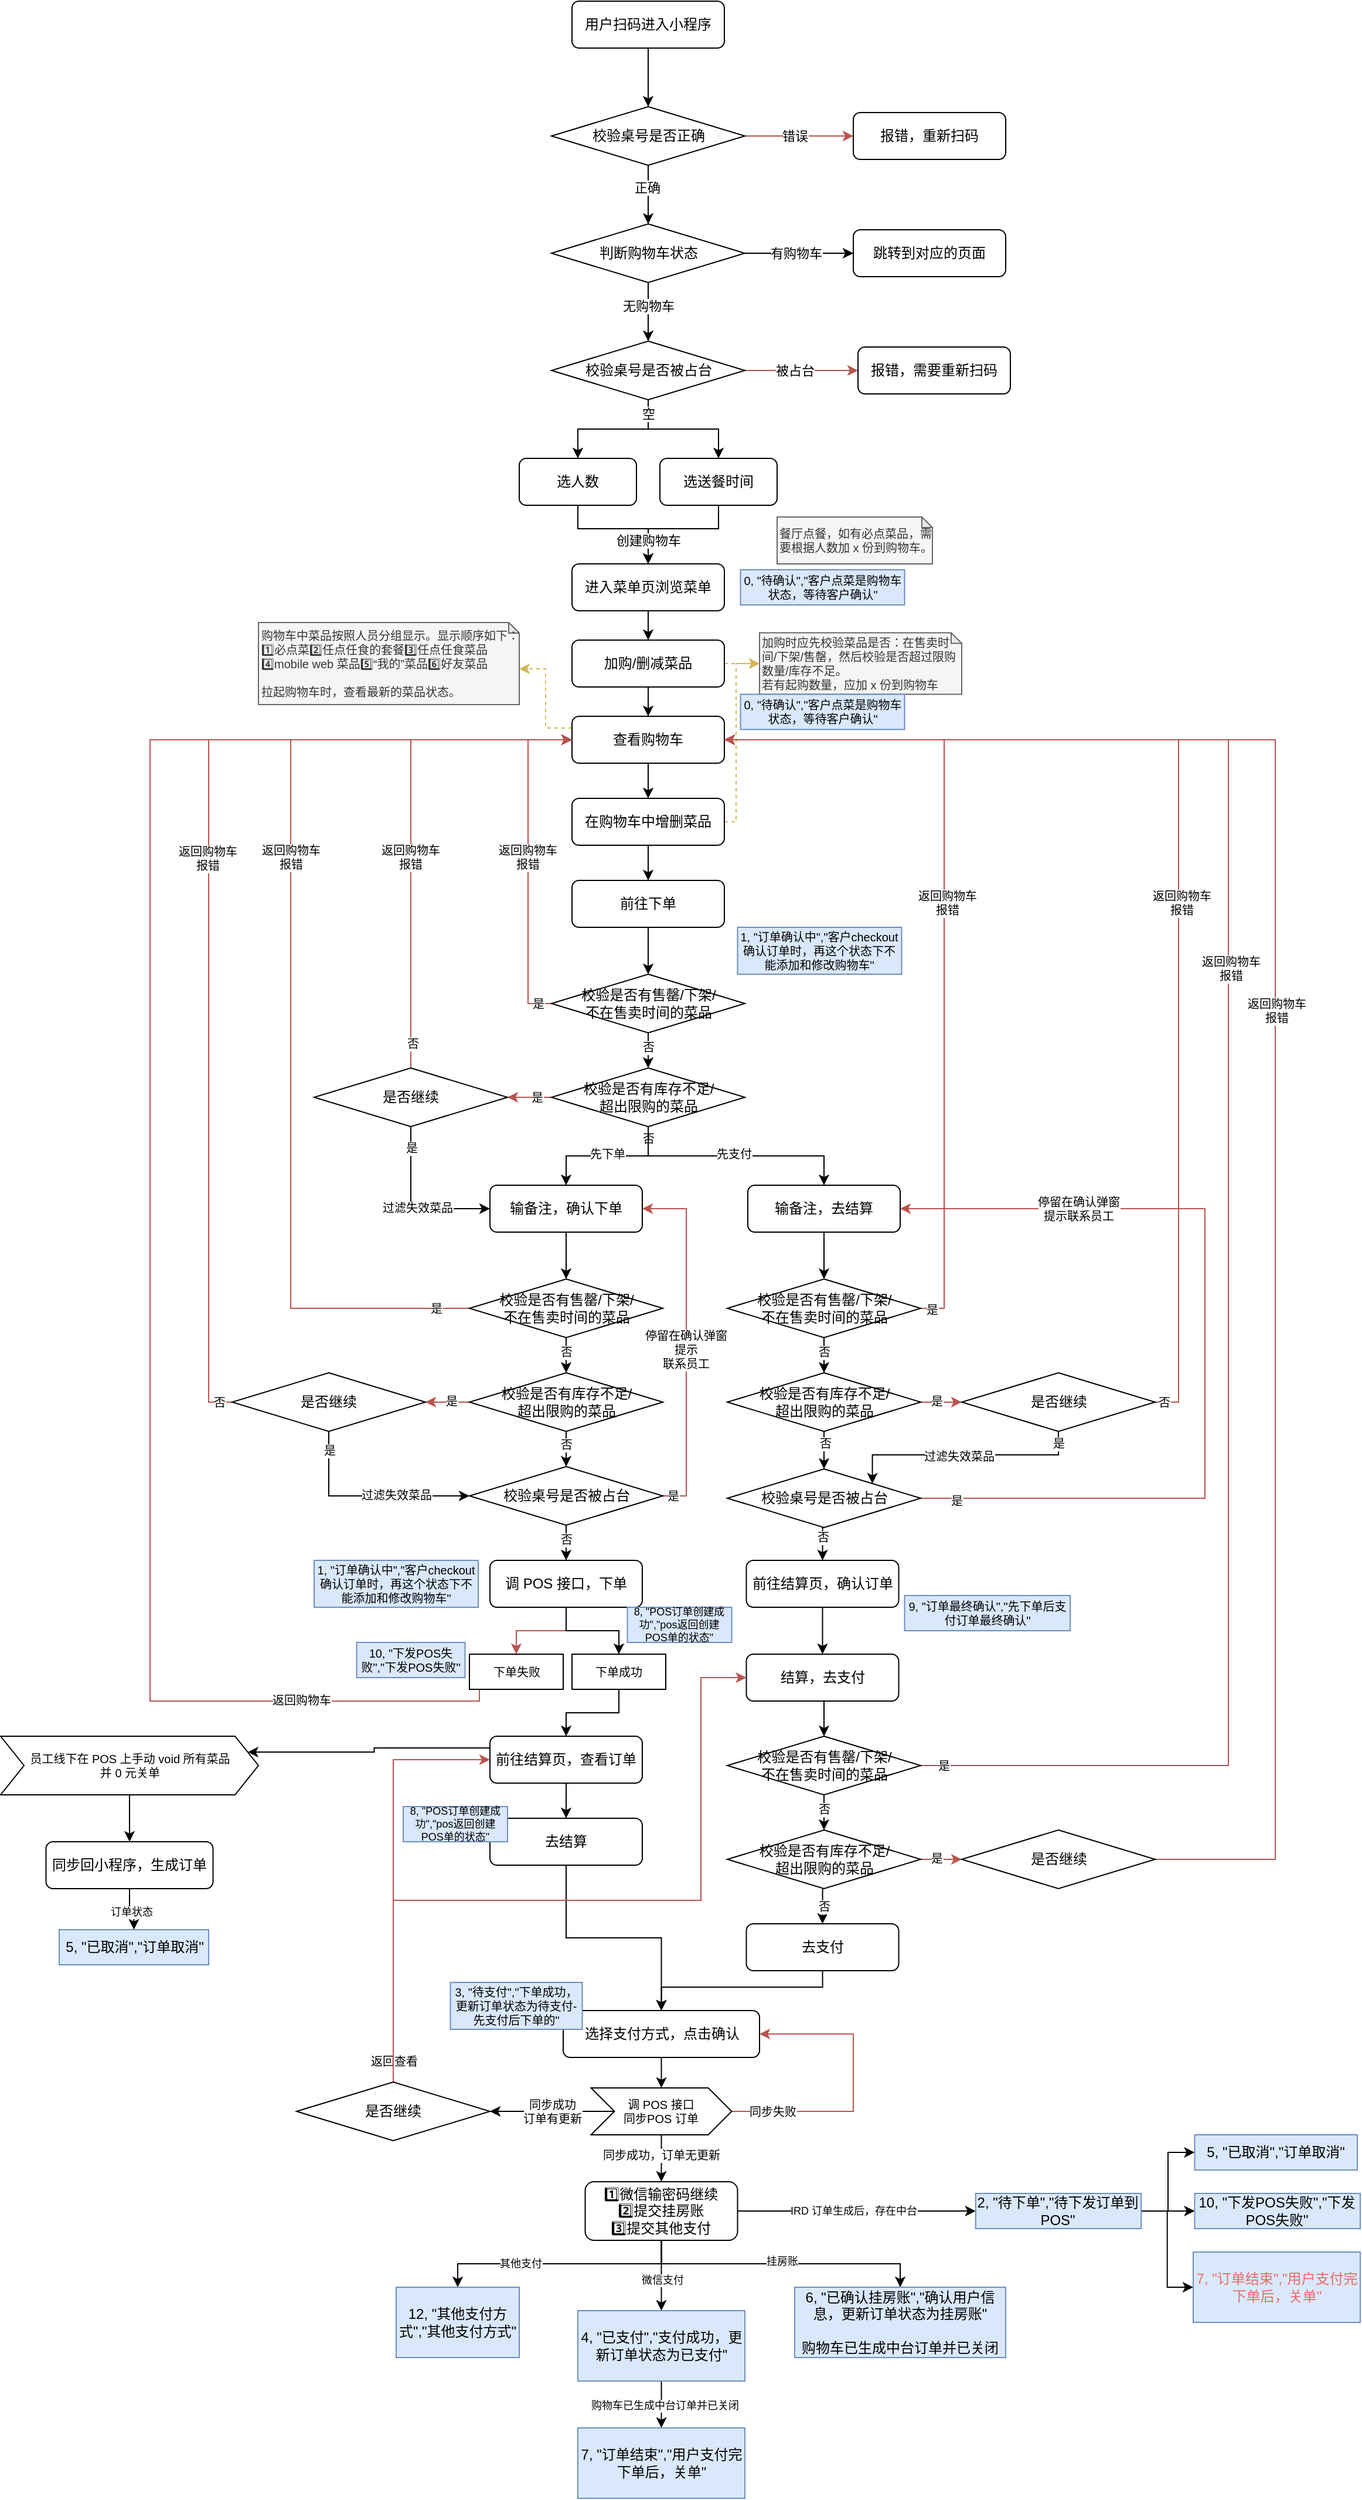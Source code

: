 <mxfile version="24.7.16">
  <diagram id="5QgxZQrpFww4MPgNrmoI" name="第 1 页">
    <mxGraphModel dx="4444" dy="2457" grid="1" gridSize="10" guides="1" tooltips="1" connect="1" arrows="1" fold="1" page="1" pageScale="1" pageWidth="827" pageHeight="1169" math="0" shadow="0">
      <root>
        <mxCell id="0" />
        <mxCell id="1" parent="0" />
        <mxCell id="xvHkqppODhdJkMWI2FI_-3" style="edgeStyle=orthogonalEdgeStyle;rounded=0;orthogonalLoop=1;jettySize=auto;html=1;exitX=0.5;exitY=1;exitDx=0;exitDy=0;entryX=0.5;entryY=0;entryDx=0;entryDy=0;" parent="1" source="xvHkqppODhdJkMWI2FI_-1" target="xvHkqppODhdJkMWI2FI_-5" edge="1">
          <mxGeometry relative="1" as="geometry">
            <mxPoint x="105" y="130" as="targetPoint" />
          </mxGeometry>
        </mxCell>
        <mxCell id="xvHkqppODhdJkMWI2FI_-1" value="用户扫码进入小程序" style="rounded=1;whiteSpace=wrap;html=1;" parent="1" vertex="1">
          <mxGeometry x="40" y="40" width="130" height="40" as="geometry" />
        </mxCell>
        <mxCell id="xvHkqppODhdJkMWI2FI_-8" style="edgeStyle=orthogonalEdgeStyle;rounded=0;orthogonalLoop=1;jettySize=auto;html=1;exitX=0.5;exitY=1;exitDx=0;exitDy=0;entryX=0.5;entryY=0;entryDx=0;entryDy=0;" parent="1" source="xvHkqppODhdJkMWI2FI_-5" target="xvHkqppODhdJkMWI2FI_-6" edge="1">
          <mxGeometry relative="1" as="geometry" />
        </mxCell>
        <mxCell id="xvHkqppODhdJkMWI2FI_-13" value="正确" style="edgeLabel;html=1;align=center;verticalAlign=middle;resizable=0;points=[];" parent="xvHkqppODhdJkMWI2FI_-8" vertex="1" connectable="0">
          <mxGeometry x="-0.24" y="-1" relative="1" as="geometry">
            <mxPoint as="offset" />
          </mxGeometry>
        </mxCell>
        <mxCell id="xvHkqppODhdJkMWI2FI_-11" style="edgeStyle=orthogonalEdgeStyle;rounded=0;orthogonalLoop=1;jettySize=auto;html=1;exitX=1;exitY=0.5;exitDx=0;exitDy=0;entryX=0;entryY=0.5;entryDx=0;entryDy=0;fillColor=#f8cecc;strokeColor=#b85450;" parent="1" source="xvHkqppODhdJkMWI2FI_-5" target="xvHkqppODhdJkMWI2FI_-10" edge="1">
          <mxGeometry relative="1" as="geometry" />
        </mxCell>
        <mxCell id="xvHkqppODhdJkMWI2FI_-12" value="错误" style="edgeLabel;html=1;align=center;verticalAlign=middle;resizable=0;points=[];" parent="xvHkqppODhdJkMWI2FI_-11" vertex="1" connectable="0">
          <mxGeometry x="-0.34" relative="1" as="geometry">
            <mxPoint x="12.02" as="offset" />
          </mxGeometry>
        </mxCell>
        <mxCell id="xvHkqppODhdJkMWI2FI_-5" value="校验桌号是否正确" style="rhombus;whiteSpace=wrap;html=1;" parent="1" vertex="1">
          <mxGeometry x="22.5" y="130" width="165" height="50" as="geometry" />
        </mxCell>
        <mxCell id="xvHkqppODhdJkMWI2FI_-9" style="edgeStyle=orthogonalEdgeStyle;rounded=0;orthogonalLoop=1;jettySize=auto;html=1;exitX=0.5;exitY=1;exitDx=0;exitDy=0;entryX=0.5;entryY=0;entryDx=0;entryDy=0;" parent="1" source="xvHkqppODhdJkMWI2FI_-6" target="xvHkqppODhdJkMWI2FI_-7" edge="1">
          <mxGeometry relative="1" as="geometry" />
        </mxCell>
        <mxCell id="xvHkqppODhdJkMWI2FI_-17" value="无购物车" style="edgeLabel;html=1;align=center;verticalAlign=middle;resizable=0;points=[];" parent="xvHkqppODhdJkMWI2FI_-9" vertex="1" connectable="0">
          <mxGeometry x="-0.202" relative="1" as="geometry">
            <mxPoint as="offset" />
          </mxGeometry>
        </mxCell>
        <mxCell id="xvHkqppODhdJkMWI2FI_-15" style="edgeStyle=orthogonalEdgeStyle;rounded=0;orthogonalLoop=1;jettySize=auto;html=1;exitX=1;exitY=0.5;exitDx=0;exitDy=0;" parent="1" source="xvHkqppODhdJkMWI2FI_-6" target="xvHkqppODhdJkMWI2FI_-14" edge="1">
          <mxGeometry relative="1" as="geometry" />
        </mxCell>
        <mxCell id="xvHkqppODhdJkMWI2FI_-16" value="有购物车" style="edgeLabel;html=1;align=center;verticalAlign=middle;resizable=0;points=[];" parent="xvHkqppODhdJkMWI2FI_-15" vertex="1" connectable="0">
          <mxGeometry x="-0.656" y="1" relative="1" as="geometry">
            <mxPoint x="26.79" y="1" as="offset" />
          </mxGeometry>
        </mxCell>
        <mxCell id="xvHkqppODhdJkMWI2FI_-6" value="判断购物车状态" style="rhombus;whiteSpace=wrap;html=1;" parent="1" vertex="1">
          <mxGeometry x="22.5" y="230" width="165" height="50" as="geometry" />
        </mxCell>
        <mxCell id="xvHkqppODhdJkMWI2FI_-19" style="edgeStyle=orthogonalEdgeStyle;rounded=0;orthogonalLoop=1;jettySize=auto;html=1;exitX=1;exitY=0.5;exitDx=0;exitDy=0;fillColor=#f8cecc;strokeColor=#b85450;" parent="1" source="xvHkqppODhdJkMWI2FI_-7" target="xvHkqppODhdJkMWI2FI_-18" edge="1">
          <mxGeometry relative="1" as="geometry" />
        </mxCell>
        <mxCell id="xvHkqppODhdJkMWI2FI_-20" value="被占台" style="edgeLabel;html=1;align=center;verticalAlign=middle;resizable=0;points=[];" parent="xvHkqppODhdJkMWI2FI_-19" vertex="1" connectable="0">
          <mxGeometry x="-0.305" y="-1" relative="1" as="geometry">
            <mxPoint x="9.17" y="-1" as="offset" />
          </mxGeometry>
        </mxCell>
        <mxCell id="xvHkqppODhdJkMWI2FI_-23" style="edgeStyle=orthogonalEdgeStyle;rounded=0;orthogonalLoop=1;jettySize=auto;html=1;exitX=0.5;exitY=1;exitDx=0;exitDy=0;" parent="1" source="xvHkqppODhdJkMWI2FI_-7" target="xvHkqppODhdJkMWI2FI_-21" edge="1">
          <mxGeometry relative="1" as="geometry" />
        </mxCell>
        <mxCell id="xvHkqppODhdJkMWI2FI_-24" style="edgeStyle=orthogonalEdgeStyle;rounded=0;orthogonalLoop=1;jettySize=auto;html=1;exitX=0.5;exitY=1;exitDx=0;exitDy=0;" parent="1" source="xvHkqppODhdJkMWI2FI_-7" target="xvHkqppODhdJkMWI2FI_-22" edge="1">
          <mxGeometry relative="1" as="geometry" />
        </mxCell>
        <mxCell id="xvHkqppODhdJkMWI2FI_-25" value="空" style="edgeLabel;html=1;align=center;verticalAlign=middle;resizable=0;points=[];" parent="xvHkqppODhdJkMWI2FI_-24" vertex="1" connectable="0">
          <mxGeometry x="-0.793" relative="1" as="geometry">
            <mxPoint as="offset" />
          </mxGeometry>
        </mxCell>
        <mxCell id="xvHkqppODhdJkMWI2FI_-7" value="校验桌号是否被占台" style="rhombus;whiteSpace=wrap;html=1;" parent="1" vertex="1">
          <mxGeometry x="22.5" y="330" width="165" height="50" as="geometry" />
        </mxCell>
        <mxCell id="xvHkqppODhdJkMWI2FI_-10" value="报错，重新扫码" style="rounded=1;whiteSpace=wrap;html=1;" parent="1" vertex="1">
          <mxGeometry x="280" y="135" width="130" height="40" as="geometry" />
        </mxCell>
        <mxCell id="xvHkqppODhdJkMWI2FI_-14" value="跳转到对应的页面" style="rounded=1;whiteSpace=wrap;html=1;" parent="1" vertex="1">
          <mxGeometry x="280" y="235" width="130" height="40" as="geometry" />
        </mxCell>
        <mxCell id="xvHkqppODhdJkMWI2FI_-18" value="报错，需要重新扫码" style="rounded=1;whiteSpace=wrap;html=1;" parent="1" vertex="1">
          <mxGeometry x="284" y="335" width="130" height="40" as="geometry" />
        </mxCell>
        <mxCell id="xvHkqppODhdJkMWI2FI_-27" style="edgeStyle=orthogonalEdgeStyle;rounded=0;orthogonalLoop=1;jettySize=auto;html=1;exitX=0.5;exitY=1;exitDx=0;exitDy=0;" parent="1" source="xvHkqppODhdJkMWI2FI_-21" target="xvHkqppODhdJkMWI2FI_-26" edge="1">
          <mxGeometry relative="1" as="geometry">
            <Array as="points">
              <mxPoint x="45" y="490" />
              <mxPoint x="105" y="490" />
            </Array>
          </mxGeometry>
        </mxCell>
        <mxCell id="xvHkqppODhdJkMWI2FI_-21" value="选人数" style="rounded=1;whiteSpace=wrap;html=1;" parent="1" vertex="1">
          <mxGeometry x="-5" y="430" width="100" height="40" as="geometry" />
        </mxCell>
        <mxCell id="xvHkqppODhdJkMWI2FI_-28" style="edgeStyle=orthogonalEdgeStyle;rounded=0;orthogonalLoop=1;jettySize=auto;html=1;exitX=0.5;exitY=1;exitDx=0;exitDy=0;entryX=0.5;entryY=0;entryDx=0;entryDy=0;" parent="1" source="xvHkqppODhdJkMWI2FI_-22" target="xvHkqppODhdJkMWI2FI_-26" edge="1">
          <mxGeometry relative="1" as="geometry">
            <Array as="points">
              <mxPoint x="165" y="490" />
              <mxPoint x="105" y="490" />
            </Array>
          </mxGeometry>
        </mxCell>
        <mxCell id="xvHkqppODhdJkMWI2FI_-29" value="创建购物车" style="edgeLabel;html=1;align=center;verticalAlign=middle;resizable=0;points=[];" parent="xvHkqppODhdJkMWI2FI_-28" vertex="1" connectable="0">
          <mxGeometry x="0.679" relative="1" as="geometry">
            <mxPoint y="-2.38" as="offset" />
          </mxGeometry>
        </mxCell>
        <mxCell id="xvHkqppODhdJkMWI2FI_-22" value="选送餐时间" style="rounded=1;whiteSpace=wrap;html=1;" parent="1" vertex="1">
          <mxGeometry x="115" y="430" width="100" height="40" as="geometry" />
        </mxCell>
        <mxCell id="xvHkqppODhdJkMWI2FI_-31" style="edgeStyle=orthogonalEdgeStyle;rounded=0;orthogonalLoop=1;jettySize=auto;html=1;exitX=0.5;exitY=1;exitDx=0;exitDy=0;" parent="1" source="xvHkqppODhdJkMWI2FI_-26" target="xvHkqppODhdJkMWI2FI_-30" edge="1">
          <mxGeometry relative="1" as="geometry" />
        </mxCell>
        <mxCell id="xvHkqppODhdJkMWI2FI_-26" value="进入菜单页浏览菜单" style="rounded=1;whiteSpace=wrap;html=1;" parent="1" vertex="1">
          <mxGeometry x="40" y="520" width="130" height="40" as="geometry" />
        </mxCell>
        <mxCell id="xvHkqppODhdJkMWI2FI_-33" style="edgeStyle=orthogonalEdgeStyle;rounded=0;orthogonalLoop=1;jettySize=auto;html=1;exitX=0.5;exitY=1;exitDx=0;exitDy=0;entryX=0.5;entryY=0;entryDx=0;entryDy=0;" parent="1" source="xvHkqppODhdJkMWI2FI_-30" target="xvHkqppODhdJkMWI2FI_-32" edge="1">
          <mxGeometry relative="1" as="geometry" />
        </mxCell>
        <mxCell id="xvHkqppODhdJkMWI2FI_-39" style="edgeStyle=orthogonalEdgeStyle;rounded=0;orthogonalLoop=1;jettySize=auto;html=1;exitX=1;exitY=0.5;exitDx=0;exitDy=0;entryX=0;entryY=0.5;entryDx=0;entryDy=0;entryPerimeter=0;fontSize=10;dashed=1;fillColor=#fff2cc;strokeColor=#d6b656;" parent="1" source="xvHkqppODhdJkMWI2FI_-30" target="xvHkqppODhdJkMWI2FI_-35" edge="1">
          <mxGeometry relative="1" as="geometry" />
        </mxCell>
        <mxCell id="xvHkqppODhdJkMWI2FI_-30" value="加购/删减菜品" style="rounded=1;whiteSpace=wrap;html=1;" parent="1" vertex="1">
          <mxGeometry x="40" y="585" width="130" height="40" as="geometry" />
        </mxCell>
        <mxCell id="xvHkqppODhdJkMWI2FI_-42" style="edgeStyle=orthogonalEdgeStyle;rounded=0;orthogonalLoop=1;jettySize=auto;html=1;exitX=0.5;exitY=1;exitDx=0;exitDy=0;fontSize=10;" parent="1" source="xvHkqppODhdJkMWI2FI_-32" target="xvHkqppODhdJkMWI2FI_-38" edge="1">
          <mxGeometry relative="1" as="geometry" />
        </mxCell>
        <mxCell id="xvHkqppODhdJkMWI2FI_-117" style="edgeStyle=orthogonalEdgeStyle;rounded=0;orthogonalLoop=1;jettySize=auto;html=1;exitX=0;exitY=0.25;exitDx=0;exitDy=0;entryX=0;entryY=0;entryDx=222.5;entryDy=39.5;entryPerimeter=0;fontSize=10;dashed=1;fillColor=#fff2cc;strokeColor=#d6b656;" parent="1" source="xvHkqppODhdJkMWI2FI_-32" target="xvHkqppODhdJkMWI2FI_-37" edge="1">
          <mxGeometry relative="1" as="geometry" />
        </mxCell>
        <mxCell id="xvHkqppODhdJkMWI2FI_-32" value="查看购物车" style="rounded=1;whiteSpace=wrap;html=1;" parent="1" vertex="1">
          <mxGeometry x="40" y="650" width="130" height="40" as="geometry" />
        </mxCell>
        <mxCell id="xvHkqppODhdJkMWI2FI_-35" value="加购时应先校验菜品是否：在售卖时间/下架/售罄，然后校验是否超过限购数量/库存不足。&lt;br&gt;若有起购数量，应加 x 份到购物车" style="shape=note;whiteSpace=wrap;html=1;backgroundOutline=1;darkOpacity=0.05;size=9;align=left;fontSize=10;fillColor=#f5f5f5;strokeColor=#666666;fontColor=#333333;" parent="1" vertex="1">
          <mxGeometry x="200" y="578.75" width="172.5" height="52.5" as="geometry" />
        </mxCell>
        <mxCell id="xvHkqppODhdJkMWI2FI_-36" value="餐厅点餐，如有必点菜品，需要根据人数加 x 份到购物车。" style="shape=note;whiteSpace=wrap;html=1;backgroundOutline=1;darkOpacity=0.05;size=9;align=left;fontSize=10;fillColor=#f5f5f5;strokeColor=#666666;fontColor=#333333;" parent="1" vertex="1">
          <mxGeometry x="215" y="480" width="132.5" height="40" as="geometry" />
        </mxCell>
        <mxCell id="xvHkqppODhdJkMWI2FI_-37" value="购物车中菜品按照人员分组显示。显示顺序如下：&lt;br&gt;1️⃣必点菜2️⃣任点任食的套餐3️⃣任点任食菜品4️⃣mobile web 菜品5️⃣“我的”菜品6️⃣好友菜品&lt;br&gt;&lt;br&gt;拉起购物车时，查看最新的菜品状态。" style="shape=note;whiteSpace=wrap;html=1;backgroundOutline=1;darkOpacity=0.05;size=9;align=left;fontSize=10;fillColor=#f5f5f5;strokeColor=#666666;fontColor=#333333;" parent="1" vertex="1">
          <mxGeometry x="-227.5" y="570" width="222.5" height="70" as="geometry" />
        </mxCell>
        <mxCell id="xvHkqppODhdJkMWI2FI_-41" style="edgeStyle=orthogonalEdgeStyle;rounded=0;orthogonalLoop=1;jettySize=auto;html=1;exitX=1;exitY=0.5;exitDx=0;exitDy=0;entryX=0;entryY=0.5;entryDx=0;entryDy=0;entryPerimeter=0;dashed=1;fontSize=10;fillColor=#fff2cc;strokeColor=#d6b656;" parent="1" source="xvHkqppODhdJkMWI2FI_-38" target="xvHkqppODhdJkMWI2FI_-35" edge="1">
          <mxGeometry relative="1" as="geometry">
            <Array as="points">
              <mxPoint x="180" y="740" />
              <mxPoint x="180" y="605" />
            </Array>
          </mxGeometry>
        </mxCell>
        <mxCell id="xvHkqppODhdJkMWI2FI_-44" style="edgeStyle=orthogonalEdgeStyle;rounded=0;orthogonalLoop=1;jettySize=auto;html=1;exitX=0.5;exitY=1;exitDx=0;exitDy=0;entryX=0.5;entryY=0;entryDx=0;entryDy=0;fontSize=10;" parent="1" source="xvHkqppODhdJkMWI2FI_-38" target="xvHkqppODhdJkMWI2FI_-43" edge="1">
          <mxGeometry relative="1" as="geometry" />
        </mxCell>
        <mxCell id="xvHkqppODhdJkMWI2FI_-38" value="在购物车中增删菜品" style="rounded=1;whiteSpace=wrap;html=1;" parent="1" vertex="1">
          <mxGeometry x="40" y="720" width="130" height="40" as="geometry" />
        </mxCell>
        <mxCell id="xvHkqppODhdJkMWI2FI_-47" style="edgeStyle=orthogonalEdgeStyle;rounded=0;orthogonalLoop=1;jettySize=auto;html=1;exitX=0.5;exitY=1;exitDx=0;exitDy=0;entryX=0.5;entryY=0;entryDx=0;entryDy=0;fontSize=10;" parent="1" source="xvHkqppODhdJkMWI2FI_-43" target="xvHkqppODhdJkMWI2FI_-45" edge="1">
          <mxGeometry relative="1" as="geometry" />
        </mxCell>
        <mxCell id="xvHkqppODhdJkMWI2FI_-43" value="前往下单" style="rounded=1;whiteSpace=wrap;html=1;" parent="1" vertex="1">
          <mxGeometry x="40" y="790" width="130" height="40" as="geometry" />
        </mxCell>
        <mxCell id="xvHkqppODhdJkMWI2FI_-48" style="edgeStyle=orthogonalEdgeStyle;rounded=0;orthogonalLoop=1;jettySize=auto;html=1;exitX=0.5;exitY=1;exitDx=0;exitDy=0;entryX=0.5;entryY=0;entryDx=0;entryDy=0;fontSize=10;" parent="1" source="xvHkqppODhdJkMWI2FI_-45" target="xvHkqppODhdJkMWI2FI_-46" edge="1">
          <mxGeometry relative="1" as="geometry" />
        </mxCell>
        <mxCell id="xvHkqppODhdJkMWI2FI_-50" value="否" style="edgeLabel;html=1;align=center;verticalAlign=middle;resizable=0;points=[];fontSize=10;" parent="xvHkqppODhdJkMWI2FI_-48" vertex="1" connectable="0">
          <mxGeometry x="-0.211" relative="1" as="geometry">
            <mxPoint as="offset" />
          </mxGeometry>
        </mxCell>
        <mxCell id="xvHkqppODhdJkMWI2FI_-52" style="edgeStyle=orthogonalEdgeStyle;rounded=0;orthogonalLoop=1;jettySize=auto;html=1;exitX=0;exitY=0.5;exitDx=0;exitDy=0;entryX=0;entryY=0.5;entryDx=0;entryDy=0;fontSize=10;fillColor=#f8cecc;strokeColor=#b85450;" parent="1" source="xvHkqppODhdJkMWI2FI_-45" target="xvHkqppODhdJkMWI2FI_-32" edge="1">
          <mxGeometry relative="1" as="geometry" />
        </mxCell>
        <mxCell id="xvHkqppODhdJkMWI2FI_-53" value="是" style="edgeLabel;html=1;align=center;verticalAlign=middle;resizable=0;points=[];fontSize=10;" parent="xvHkqppODhdJkMWI2FI_-52" vertex="1" connectable="0">
          <mxGeometry x="-0.915" y="1" relative="1" as="geometry">
            <mxPoint y="-1" as="offset" />
          </mxGeometry>
        </mxCell>
        <mxCell id="xvHkqppODhdJkMWI2FI_-54" value="返回购物车&lt;br&gt;报错" style="edgeLabel;html=1;align=center;verticalAlign=middle;resizable=0;points=[];fontSize=10;" parent="xvHkqppODhdJkMWI2FI_-52" vertex="1" connectable="0">
          <mxGeometry x="-0.037" y="1" relative="1" as="geometry">
            <mxPoint y="-9.19" as="offset" />
          </mxGeometry>
        </mxCell>
        <mxCell id="xvHkqppODhdJkMWI2FI_-45" value="校验是否有售罄/下架/不在售卖时间的菜品" style="rhombus;whiteSpace=wrap;html=1;perimeterSpacing=0;spacingLeft=20;spacingRight=20;" parent="1" vertex="1">
          <mxGeometry x="22.5" y="870" width="165" height="50" as="geometry" />
        </mxCell>
        <mxCell id="xvHkqppODhdJkMWI2FI_-55" style="edgeStyle=orthogonalEdgeStyle;rounded=0;orthogonalLoop=1;jettySize=auto;html=1;exitX=0;exitY=0.5;exitDx=0;exitDy=0;entryX=1;entryY=0.5;entryDx=0;entryDy=0;fontSize=10;fillColor=#f8cecc;strokeColor=#b85450;" parent="1" source="xvHkqppODhdJkMWI2FI_-46" target="xvHkqppODhdJkMWI2FI_-49" edge="1">
          <mxGeometry relative="1" as="geometry" />
        </mxCell>
        <mxCell id="xvHkqppODhdJkMWI2FI_-56" value="是" style="edgeLabel;html=1;align=center;verticalAlign=middle;resizable=0;points=[];fontSize=10;" parent="xvHkqppODhdJkMWI2FI_-55" vertex="1" connectable="0">
          <mxGeometry x="-0.511" y="-2" relative="1" as="geometry">
            <mxPoint x="-3.45" y="2" as="offset" />
          </mxGeometry>
        </mxCell>
        <mxCell id="xvHkqppODhdJkMWI2FI_-59" style="edgeStyle=orthogonalEdgeStyle;rounded=0;orthogonalLoop=1;jettySize=auto;html=1;exitX=0.5;exitY=1;exitDx=0;exitDy=0;entryX=0.5;entryY=0;entryDx=0;entryDy=0;fontSize=10;" parent="1" source="xvHkqppODhdJkMWI2FI_-46" target="xvHkqppODhdJkMWI2FI_-57" edge="1">
          <mxGeometry relative="1" as="geometry" />
        </mxCell>
        <mxCell id="xvHkqppODhdJkMWI2FI_-60" value="否" style="edgeLabel;html=1;align=center;verticalAlign=middle;resizable=0;points=[];fontSize=10;" parent="xvHkqppODhdJkMWI2FI_-59" vertex="1" connectable="0">
          <mxGeometry x="-0.337" y="1" relative="1" as="geometry">
            <mxPoint x="15" y="-16" as="offset" />
          </mxGeometry>
        </mxCell>
        <mxCell id="xvHkqppODhdJkMWI2FI_-68" value="先下单" style="edgeLabel;html=1;align=center;verticalAlign=middle;resizable=0;points=[];fontSize=10;" parent="xvHkqppODhdJkMWI2FI_-59" vertex="1" connectable="0">
          <mxGeometry x="0.246" y="-2" relative="1" as="geometry">
            <mxPoint x="14.76" as="offset" />
          </mxGeometry>
        </mxCell>
        <mxCell id="xvHkqppODhdJkMWI2FI_-67" style="edgeStyle=orthogonalEdgeStyle;rounded=0;orthogonalLoop=1;jettySize=auto;html=1;exitX=0.5;exitY=1;exitDx=0;exitDy=0;entryX=0.5;entryY=0;entryDx=0;entryDy=0;fontSize=10;" parent="1" source="xvHkqppODhdJkMWI2FI_-46" target="xvHkqppODhdJkMWI2FI_-66" edge="1">
          <mxGeometry relative="1" as="geometry" />
        </mxCell>
        <mxCell id="xvHkqppODhdJkMWI2FI_-69" value="先支付" style="edgeLabel;html=1;align=center;verticalAlign=middle;resizable=0;points=[];fontSize=10;" parent="xvHkqppODhdJkMWI2FI_-67" vertex="1" connectable="0">
          <mxGeometry x="-0.064" y="2" relative="1" as="geometry">
            <mxPoint x="3.81" as="offset" />
          </mxGeometry>
        </mxCell>
        <mxCell id="xvHkqppODhdJkMWI2FI_-46" value="校验是否有库存不足/超出限购的菜品" style="rhombus;whiteSpace=wrap;html=1;perimeterSpacing=0;spacingLeft=20;spacingRight=20;" parent="1" vertex="1">
          <mxGeometry x="22.5" y="950" width="165" height="50" as="geometry" />
        </mxCell>
        <mxCell id="xvHkqppODhdJkMWI2FI_-58" style="edgeStyle=orthogonalEdgeStyle;rounded=0;orthogonalLoop=1;jettySize=auto;html=1;exitX=0.5;exitY=1;exitDx=0;exitDy=0;entryX=0;entryY=0.5;entryDx=0;entryDy=0;fontSize=10;" parent="1" source="xvHkqppODhdJkMWI2FI_-49" target="xvHkqppODhdJkMWI2FI_-57" edge="1">
          <mxGeometry relative="1" as="geometry" />
        </mxCell>
        <mxCell id="xvHkqppODhdJkMWI2FI_-61" value="是" style="edgeLabel;html=1;align=center;verticalAlign=middle;resizable=0;points=[];fontSize=10;" parent="xvHkqppODhdJkMWI2FI_-58" vertex="1" connectable="0">
          <mxGeometry x="-0.747" relative="1" as="geometry">
            <mxPoint as="offset" />
          </mxGeometry>
        </mxCell>
        <mxCell id="xvHkqppODhdJkMWI2FI_-62" value="过滤失效菜品" style="edgeLabel;html=1;align=center;verticalAlign=middle;resizable=0;points=[];fontSize=10;" parent="xvHkqppODhdJkMWI2FI_-58" vertex="1" connectable="0">
          <mxGeometry x="0.097" y="1" relative="1" as="geometry">
            <mxPoint as="offset" />
          </mxGeometry>
        </mxCell>
        <mxCell id="xvHkqppODhdJkMWI2FI_-63" style="edgeStyle=orthogonalEdgeStyle;rounded=0;orthogonalLoop=1;jettySize=auto;html=1;exitX=0.5;exitY=0;exitDx=0;exitDy=0;entryX=0;entryY=0.5;entryDx=0;entryDy=0;fontSize=10;fillColor=#f8cecc;strokeColor=#b85450;" parent="1" source="xvHkqppODhdJkMWI2FI_-49" target="xvHkqppODhdJkMWI2FI_-32" edge="1">
          <mxGeometry relative="1" as="geometry" />
        </mxCell>
        <mxCell id="xvHkqppODhdJkMWI2FI_-64" value="否" style="edgeLabel;html=1;align=center;verticalAlign=middle;resizable=0;points=[];fontSize=10;" parent="xvHkqppODhdJkMWI2FI_-63" vertex="1" connectable="0">
          <mxGeometry x="-0.9" y="-1" relative="1" as="geometry">
            <mxPoint as="offset" />
          </mxGeometry>
        </mxCell>
        <mxCell id="xvHkqppODhdJkMWI2FI_-65" value="返回购物车&lt;br&gt;报错" style="edgeLabel;html=1;align=center;verticalAlign=middle;resizable=0;points=[];fontSize=10;" parent="xvHkqppODhdJkMWI2FI_-63" vertex="1" connectable="0">
          <mxGeometry x="-0.173" y="1" relative="1" as="geometry">
            <mxPoint y="-7.59" as="offset" />
          </mxGeometry>
        </mxCell>
        <mxCell id="xvHkqppODhdJkMWI2FI_-49" value="是否继续" style="rhombus;whiteSpace=wrap;html=1;perimeterSpacing=0;spacingLeft=20;spacingRight=20;" parent="1" vertex="1">
          <mxGeometry x="-180" y="950" width="165" height="50" as="geometry" />
        </mxCell>
        <mxCell id="xvHkqppODhdJkMWI2FI_-74" style="edgeStyle=orthogonalEdgeStyle;rounded=0;orthogonalLoop=1;jettySize=auto;html=1;exitX=0.5;exitY=1;exitDx=0;exitDy=0;entryX=0.5;entryY=0;entryDx=0;entryDy=0;fontSize=10;" parent="1" source="xvHkqppODhdJkMWI2FI_-57" target="xvHkqppODhdJkMWI2FI_-72" edge="1">
          <mxGeometry relative="1" as="geometry" />
        </mxCell>
        <mxCell id="xvHkqppODhdJkMWI2FI_-57" value="输备注，确认下单" style="rounded=1;whiteSpace=wrap;html=1;" parent="1" vertex="1">
          <mxGeometry x="-30" y="1050" width="130" height="40" as="geometry" />
        </mxCell>
        <mxCell id="xvHkqppODhdJkMWI2FI_-116" style="edgeStyle=orthogonalEdgeStyle;rounded=0;orthogonalLoop=1;jettySize=auto;html=1;exitX=0.5;exitY=1;exitDx=0;exitDy=0;entryX=0.5;entryY=0;entryDx=0;entryDy=0;fontSize=10;" parent="1" source="xvHkqppODhdJkMWI2FI_-66" target="xvHkqppODhdJkMWI2FI_-114" edge="1">
          <mxGeometry relative="1" as="geometry" />
        </mxCell>
        <mxCell id="xvHkqppODhdJkMWI2FI_-66" value="输备注，去结算" style="rounded=1;whiteSpace=wrap;html=1;" parent="1" vertex="1">
          <mxGeometry x="190" y="1050" width="130" height="40" as="geometry" />
        </mxCell>
        <mxCell id="xvHkqppODhdJkMWI2FI_-70" style="edgeStyle=orthogonalEdgeStyle;rounded=0;orthogonalLoop=1;jettySize=auto;html=1;exitX=0.5;exitY=1;exitDx=0;exitDy=0;entryX=0.5;entryY=0;entryDx=0;entryDy=0;fontSize=10;" parent="1" source="xvHkqppODhdJkMWI2FI_-72" target="xvHkqppODhdJkMWI2FI_-73" edge="1">
          <mxGeometry relative="1" as="geometry" />
        </mxCell>
        <mxCell id="xvHkqppODhdJkMWI2FI_-71" value="否" style="edgeLabel;html=1;align=center;verticalAlign=middle;resizable=0;points=[];fontSize=10;" parent="xvHkqppODhdJkMWI2FI_-70" vertex="1" connectable="0">
          <mxGeometry x="-0.211" relative="1" as="geometry">
            <mxPoint as="offset" />
          </mxGeometry>
        </mxCell>
        <mxCell id="xvHkqppODhdJkMWI2FI_-79" style="edgeStyle=orthogonalEdgeStyle;rounded=0;orthogonalLoop=1;jettySize=auto;html=1;exitX=0;exitY=0.5;exitDx=0;exitDy=0;entryX=0;entryY=0.5;entryDx=0;entryDy=0;fontSize=10;fillColor=#f8cecc;strokeColor=#b85450;" parent="1" source="xvHkqppODhdJkMWI2FI_-72" target="xvHkqppODhdJkMWI2FI_-32" edge="1">
          <mxGeometry relative="1" as="geometry">
            <Array as="points">
              <mxPoint x="-200" y="1155" />
              <mxPoint x="-200" y="670" />
            </Array>
          </mxGeometry>
        </mxCell>
        <mxCell id="xvHkqppODhdJkMWI2FI_-80" value="是" style="edgeLabel;html=1;align=center;verticalAlign=middle;resizable=0;points=[];fontSize=10;" parent="xvHkqppODhdJkMWI2FI_-79" vertex="1" connectable="0">
          <mxGeometry x="-0.935" relative="1" as="geometry">
            <mxPoint as="offset" />
          </mxGeometry>
        </mxCell>
        <mxCell id="xvHkqppODhdJkMWI2FI_-82" value="返回购物车&lt;br&gt;报错" style="edgeLabel;html=1;align=center;verticalAlign=middle;resizable=0;points=[];fontSize=10;" parent="xvHkqppODhdJkMWI2FI_-79" vertex="1" connectable="0">
          <mxGeometry x="0.269" relative="1" as="geometry">
            <mxPoint y="19.64" as="offset" />
          </mxGeometry>
        </mxCell>
        <mxCell id="xvHkqppODhdJkMWI2FI_-72" value="校验是否有售罄/下架/不在售卖时间的菜品" style="rhombus;whiteSpace=wrap;html=1;perimeterSpacing=0;spacingLeft=20;spacingRight=20;" parent="1" vertex="1">
          <mxGeometry x="-47.5" y="1130" width="165" height="50" as="geometry" />
        </mxCell>
        <mxCell id="xvHkqppODhdJkMWI2FI_-77" style="edgeStyle=orthogonalEdgeStyle;rounded=0;orthogonalLoop=1;jettySize=auto;html=1;exitX=0;exitY=0.5;exitDx=0;exitDy=0;entryX=1;entryY=0.5;entryDx=0;entryDy=0;fontSize=10;fillColor=#f8cecc;strokeColor=#b85450;" parent="1" source="xvHkqppODhdJkMWI2FI_-73" target="xvHkqppODhdJkMWI2FI_-76" edge="1">
          <mxGeometry relative="1" as="geometry" />
        </mxCell>
        <mxCell id="xvHkqppODhdJkMWI2FI_-78" value="是" style="edgeLabel;html=1;align=center;verticalAlign=middle;resizable=0;points=[];fontSize=10;" parent="xvHkqppODhdJkMWI2FI_-77" vertex="1" connectable="0">
          <mxGeometry x="-0.181" y="-1" relative="1" as="geometry">
            <mxPoint as="offset" />
          </mxGeometry>
        </mxCell>
        <mxCell id="xvHkqppODhdJkMWI2FI_-86" style="edgeStyle=orthogonalEdgeStyle;rounded=0;orthogonalLoop=1;jettySize=auto;html=1;exitX=0.5;exitY=1;exitDx=0;exitDy=0;entryX=0.5;entryY=0;entryDx=0;entryDy=0;fontSize=10;" parent="1" source="xvHkqppODhdJkMWI2FI_-73" target="xvHkqppODhdJkMWI2FI_-85" edge="1">
          <mxGeometry relative="1" as="geometry" />
        </mxCell>
        <mxCell id="xvHkqppODhdJkMWI2FI_-89" value="否" style="edgeLabel;html=1;align=center;verticalAlign=middle;resizable=0;points=[];fontSize=10;" parent="xvHkqppODhdJkMWI2FI_-86" vertex="1" connectable="0">
          <mxGeometry x="-0.305" relative="1" as="geometry">
            <mxPoint as="offset" />
          </mxGeometry>
        </mxCell>
        <mxCell id="xvHkqppODhdJkMWI2FI_-73" value="校验是否有库存不足/超出限购的菜品" style="rhombus;whiteSpace=wrap;html=1;perimeterSpacing=0;spacingLeft=20;spacingRight=20;" parent="1" vertex="1">
          <mxGeometry x="-47.5" y="1210" width="165" height="50" as="geometry" />
        </mxCell>
        <mxCell id="xvHkqppODhdJkMWI2FI_-91" style="edgeStyle=orthogonalEdgeStyle;rounded=0;orthogonalLoop=1;jettySize=auto;html=1;exitX=0.5;exitY=1;exitDx=0;exitDy=0;entryX=0;entryY=0.5;entryDx=0;entryDy=0;fontSize=10;" parent="1" source="xvHkqppODhdJkMWI2FI_-76" target="xvHkqppODhdJkMWI2FI_-85" edge="1">
          <mxGeometry relative="1" as="geometry" />
        </mxCell>
        <mxCell id="xvHkqppODhdJkMWI2FI_-92" value="是" style="edgeLabel;html=1;align=center;verticalAlign=middle;resizable=0;points=[];fontSize=10;" parent="xvHkqppODhdJkMWI2FI_-91" vertex="1" connectable="0">
          <mxGeometry x="-0.816" relative="1" as="geometry">
            <mxPoint as="offset" />
          </mxGeometry>
        </mxCell>
        <mxCell id="xvHkqppODhdJkMWI2FI_-93" value="过滤失效菜品" style="edgeLabel;html=1;align=center;verticalAlign=middle;resizable=0;points=[];fontSize=10;" parent="xvHkqppODhdJkMWI2FI_-91" vertex="1" connectable="0">
          <mxGeometry x="0.035" y="1" relative="1" as="geometry">
            <mxPoint x="22" as="offset" />
          </mxGeometry>
        </mxCell>
        <mxCell id="xvHkqppODhdJkMWI2FI_-94" style="edgeStyle=orthogonalEdgeStyle;rounded=0;orthogonalLoop=1;jettySize=auto;html=1;exitX=0;exitY=0.5;exitDx=0;exitDy=0;entryX=0;entryY=0.5;entryDx=0;entryDy=0;fontSize=10;fillColor=#f8cecc;strokeColor=#b85450;" parent="1" source="xvHkqppODhdJkMWI2FI_-76" target="xvHkqppODhdJkMWI2FI_-32" edge="1">
          <mxGeometry relative="1" as="geometry" />
        </mxCell>
        <mxCell id="xvHkqppODhdJkMWI2FI_-95" value="返回购物车&lt;br&gt;报错" style="edgeLabel;html=1;align=center;verticalAlign=middle;resizable=0;points=[];fontSize=10;" parent="xvHkqppODhdJkMWI2FI_-94" vertex="1" connectable="0">
          <mxGeometry x="0.105" y="1" relative="1" as="geometry">
            <mxPoint y="9.76" as="offset" />
          </mxGeometry>
        </mxCell>
        <mxCell id="xvHkqppODhdJkMWI2FI_-96" value="否" style="edgeLabel;html=1;align=center;verticalAlign=middle;resizable=0;points=[];fontSize=10;" parent="xvHkqppODhdJkMWI2FI_-94" vertex="1" connectable="0">
          <mxGeometry x="-0.975" relative="1" as="geometry">
            <mxPoint as="offset" />
          </mxGeometry>
        </mxCell>
        <mxCell id="xvHkqppODhdJkMWI2FI_-76" value="是否继续" style="rhombus;whiteSpace=wrap;html=1;perimeterSpacing=0;spacingLeft=20;spacingRight=20;" parent="1" vertex="1">
          <mxGeometry x="-250" y="1210" width="165" height="50" as="geometry" />
        </mxCell>
        <mxCell id="xvHkqppODhdJkMWI2FI_-84" value="&lt;span style=&quot;color: rgba(0 , 0 , 0 , 0) ; font-family: monospace ; font-size: 0px&quot;&gt;%3CmxGraphModel%3E%3Croot%3E%3CmxCell%20id%3D%220%22%2F%3E%3CmxCell%20id%3D%221%22%20parent%3D%220%22%2F%3E%3CmxCell%20id%3D%222%22%20value%3D%22%E6%A0%A1%E9%AA%8C%E6%A1%8C%E5%8F%B7%E6%98%AF%E5%90%A6%E8%A2%AB%E5%8D%A0%E5%8F%B0%22%20style%3D%22rhombus%3BwhiteSpace%3Dwrap%3Bhtml%3D1%3B%22%20vertex%3D%221%22%20parent%3D%221%22%3E%3CmxGeometry%20x%3D%2222.5%22%20y%3D%22330%22%20width%3D%22165%22%20height%3D%2250%22%20as%3D%22geometry%22%2F%3E%3C%2FmxCell%3E%3C%2Froot%3E%3C%2FmxGraphModel%3E&lt;/span&gt;" style="text;html=1;align=center;verticalAlign=middle;resizable=0;points=[];autosize=1;fontSize=10;" parent="1" vertex="1">
          <mxGeometry x="91" y="1307" width="20" height="20" as="geometry" />
        </mxCell>
        <mxCell id="xvHkqppODhdJkMWI2FI_-97" style="edgeStyle=orthogonalEdgeStyle;rounded=0;orthogonalLoop=1;jettySize=auto;html=1;exitX=1;exitY=0.5;exitDx=0;exitDy=0;entryX=1;entryY=0.5;entryDx=0;entryDy=0;fontSize=10;fillColor=#f8cecc;strokeColor=#b85450;" parent="1" source="xvHkqppODhdJkMWI2FI_-85" target="xvHkqppODhdJkMWI2FI_-57" edge="1">
          <mxGeometry relative="1" as="geometry" />
        </mxCell>
        <mxCell id="xvHkqppODhdJkMWI2FI_-98" value="是" style="edgeLabel;html=1;align=center;verticalAlign=middle;resizable=0;points=[];fontSize=10;" parent="xvHkqppODhdJkMWI2FI_-97" vertex="1" connectable="0">
          <mxGeometry x="-0.943" relative="1" as="geometry">
            <mxPoint as="offset" />
          </mxGeometry>
        </mxCell>
        <mxCell id="xvHkqppODhdJkMWI2FI_-99" value="停留在确认弹窗&lt;br&gt;提示&lt;br&gt;联系员工" style="edgeLabel;html=1;align=center;verticalAlign=middle;resizable=0;points=[];fontSize=10;" parent="xvHkqppODhdJkMWI2FI_-97" vertex="1" connectable="0">
          <mxGeometry x="0.442" y="1" relative="1" as="geometry">
            <mxPoint y="73.07" as="offset" />
          </mxGeometry>
        </mxCell>
        <mxCell id="xvHkqppODhdJkMWI2FI_-101" style="edgeStyle=orthogonalEdgeStyle;rounded=0;orthogonalLoop=1;jettySize=auto;html=1;exitX=0.5;exitY=1;exitDx=0;exitDy=0;entryX=0.5;entryY=0;entryDx=0;entryDy=0;fontSize=10;" parent="1" source="xvHkqppODhdJkMWI2FI_-85" target="xvHkqppODhdJkMWI2FI_-100" edge="1">
          <mxGeometry relative="1" as="geometry" />
        </mxCell>
        <mxCell id="xvHkqppODhdJkMWI2FI_-102" value="否" style="edgeLabel;html=1;align=center;verticalAlign=middle;resizable=0;points=[];fontSize=10;" parent="xvHkqppODhdJkMWI2FI_-101" vertex="1" connectable="0">
          <mxGeometry x="-0.241" relative="1" as="geometry">
            <mxPoint as="offset" />
          </mxGeometry>
        </mxCell>
        <mxCell id="xvHkqppODhdJkMWI2FI_-85" value="校验桌号是否被占台" style="rhombus;whiteSpace=wrap;html=1;" parent="1" vertex="1">
          <mxGeometry x="-47.5" y="1290" width="165" height="50" as="geometry" />
        </mxCell>
        <mxCell id="xvHkqppODhdJkMWI2FI_-106" style="edgeStyle=orthogonalEdgeStyle;rounded=0;orthogonalLoop=1;jettySize=auto;html=1;exitX=0.5;exitY=1;exitDx=0;exitDy=0;fontSize=10;fillColor=#f8cecc;strokeColor=#b85450;" parent="1" source="xvHkqppODhdJkMWI2FI_-100" target="xvHkqppODhdJkMWI2FI_-104" edge="1">
          <mxGeometry relative="1" as="geometry" />
        </mxCell>
        <mxCell id="xvHkqppODhdJkMWI2FI_-107" style="edgeStyle=orthogonalEdgeStyle;rounded=0;orthogonalLoop=1;jettySize=auto;html=1;exitX=0.5;exitY=1;exitDx=0;exitDy=0;entryX=0.5;entryY=0;entryDx=0;entryDy=0;fontSize=10;" parent="1" source="xvHkqppODhdJkMWI2FI_-100" target="xvHkqppODhdJkMWI2FI_-105" edge="1">
          <mxGeometry relative="1" as="geometry" />
        </mxCell>
        <mxCell id="xvHkqppODhdJkMWI2FI_-100" value="调 POS 接口，下单" style="rounded=1;whiteSpace=wrap;html=1;" parent="1" vertex="1">
          <mxGeometry x="-30" y="1370" width="130" height="40" as="geometry" />
        </mxCell>
        <mxCell id="xvHkqppODhdJkMWI2FI_-108" style="edgeStyle=orthogonalEdgeStyle;rounded=0;orthogonalLoop=1;jettySize=auto;html=1;exitX=0.5;exitY=1;exitDx=0;exitDy=0;entryX=0;entryY=0.5;entryDx=0;entryDy=0;fontSize=10;fillColor=#f8cecc;strokeColor=#b85450;" parent="1" source="xvHkqppODhdJkMWI2FI_-104" target="xvHkqppODhdJkMWI2FI_-32" edge="1">
          <mxGeometry relative="1" as="geometry">
            <Array as="points">
              <mxPoint x="-39" y="1490" />
              <mxPoint x="-320" y="1490" />
              <mxPoint x="-320" y="670" />
            </Array>
          </mxGeometry>
        </mxCell>
        <mxCell id="xvHkqppODhdJkMWI2FI_-110" value="返回购物车" style="edgeLabel;html=1;align=center;verticalAlign=middle;resizable=0;points=[];fontSize=10;" parent="xvHkqppODhdJkMWI2FI_-108" vertex="1" connectable="0">
          <mxGeometry x="-0.742" y="-1" relative="1" as="geometry">
            <mxPoint as="offset" />
          </mxGeometry>
        </mxCell>
        <mxCell id="xvHkqppODhdJkMWI2FI_-104" value="下单失败" style="rounded=0;whiteSpace=wrap;html=1;fontSize=10;" parent="1" vertex="1">
          <mxGeometry x="-47.5" y="1450" width="80" height="30" as="geometry" />
        </mxCell>
        <mxCell id="xvHkqppODhdJkMWI2FI_-141" style="edgeStyle=orthogonalEdgeStyle;rounded=0;orthogonalLoop=1;jettySize=auto;html=1;exitX=0.5;exitY=1;exitDx=0;exitDy=0;fontSize=10;" parent="1" source="xvHkqppODhdJkMWI2FI_-105" target="xvHkqppODhdJkMWI2FI_-140" edge="1">
          <mxGeometry relative="1" as="geometry" />
        </mxCell>
        <mxCell id="xvHkqppODhdJkMWI2FI_-105" value="下单成功" style="rounded=0;whiteSpace=wrap;html=1;fontSize=10;" parent="1" vertex="1">
          <mxGeometry x="40" y="1450" width="80" height="30" as="geometry" />
        </mxCell>
        <mxCell id="xvHkqppODhdJkMWI2FI_-112" style="edgeStyle=orthogonalEdgeStyle;rounded=0;orthogonalLoop=1;jettySize=auto;html=1;exitX=0.5;exitY=1;exitDx=0;exitDy=0;entryX=0.5;entryY=0;entryDx=0;entryDy=0;fontSize=10;" parent="1" source="xvHkqppODhdJkMWI2FI_-114" target="xvHkqppODhdJkMWI2FI_-115" edge="1">
          <mxGeometry relative="1" as="geometry" />
        </mxCell>
        <mxCell id="xvHkqppODhdJkMWI2FI_-113" value="否" style="edgeLabel;html=1;align=center;verticalAlign=middle;resizable=0;points=[];fontSize=10;" parent="xvHkqppODhdJkMWI2FI_-112" vertex="1" connectable="0">
          <mxGeometry x="-0.211" relative="1" as="geometry">
            <mxPoint as="offset" />
          </mxGeometry>
        </mxCell>
        <mxCell id="xvHkqppODhdJkMWI2FI_-118" style="edgeStyle=orthogonalEdgeStyle;rounded=0;orthogonalLoop=1;jettySize=auto;html=1;exitX=1;exitY=0.5;exitDx=0;exitDy=0;entryX=1;entryY=0.5;entryDx=0;entryDy=0;fontSize=10;fillColor=#f8cecc;strokeColor=#b85450;" parent="1" source="xvHkqppODhdJkMWI2FI_-114" target="xvHkqppODhdJkMWI2FI_-32" edge="1">
          <mxGeometry relative="1" as="geometry" />
        </mxCell>
        <mxCell id="xvHkqppODhdJkMWI2FI_-119" value="是" style="edgeLabel;html=1;align=center;verticalAlign=middle;resizable=0;points=[];fontSize=10;" parent="xvHkqppODhdJkMWI2FI_-118" vertex="1" connectable="0">
          <mxGeometry x="-0.973" y="-1" relative="1" as="geometry">
            <mxPoint as="offset" />
          </mxGeometry>
        </mxCell>
        <mxCell id="xvHkqppODhdJkMWI2FI_-120" value="返回购物车&lt;br&gt;报错" style="edgeLabel;html=1;align=center;verticalAlign=middle;resizable=0;points=[];fontSize=10;" parent="xvHkqppODhdJkMWI2FI_-118" vertex="1" connectable="0">
          <mxGeometry x="0.057" y="-2" relative="1" as="geometry">
            <mxPoint as="offset" />
          </mxGeometry>
        </mxCell>
        <mxCell id="xvHkqppODhdJkMWI2FI_-114" value="校验是否有售罄/下架/不在售卖时间的菜品" style="rhombus;whiteSpace=wrap;html=1;perimeterSpacing=0;spacingLeft=20;spacingRight=20;" parent="1" vertex="1">
          <mxGeometry x="172.5" y="1130" width="165" height="50" as="geometry" />
        </mxCell>
        <mxCell id="xvHkqppODhdJkMWI2FI_-122" style="edgeStyle=orthogonalEdgeStyle;rounded=0;orthogonalLoop=1;jettySize=auto;html=1;exitX=1;exitY=0.5;exitDx=0;exitDy=0;fontSize=10;fillColor=#f8cecc;strokeColor=#b85450;" parent="1" source="xvHkqppODhdJkMWI2FI_-115" target="xvHkqppODhdJkMWI2FI_-121" edge="1">
          <mxGeometry relative="1" as="geometry" />
        </mxCell>
        <mxCell id="xvHkqppODhdJkMWI2FI_-123" value="是" style="edgeLabel;html=1;align=center;verticalAlign=middle;resizable=0;points=[];fontSize=10;" parent="xvHkqppODhdJkMWI2FI_-122" vertex="1" connectable="0">
          <mxGeometry x="-0.431" y="1" relative="1" as="geometry">
            <mxPoint as="offset" />
          </mxGeometry>
        </mxCell>
        <mxCell id="xvHkqppODhdJkMWI2FI_-127" style="edgeStyle=orthogonalEdgeStyle;rounded=0;orthogonalLoop=1;jettySize=auto;html=1;exitX=0.5;exitY=1;exitDx=0;exitDy=0;fontSize=10;" parent="1" source="xvHkqppODhdJkMWI2FI_-115" target="xvHkqppODhdJkMWI2FI_-126" edge="1">
          <mxGeometry relative="1" as="geometry" />
        </mxCell>
        <mxCell id="xvHkqppODhdJkMWI2FI_-128" value="否" style="edgeLabel;html=1;align=center;verticalAlign=middle;resizable=0;points=[];fontSize=10;" parent="xvHkqppODhdJkMWI2FI_-127" vertex="1" connectable="0">
          <mxGeometry x="0.166" y="-2" relative="1" as="geometry">
            <mxPoint x="3" y="-2" as="offset" />
          </mxGeometry>
        </mxCell>
        <mxCell id="xvHkqppODhdJkMWI2FI_-115" value="校验是否有库存不足/超出限购的菜品" style="rhombus;whiteSpace=wrap;html=1;perimeterSpacing=0;spacingLeft=20;spacingRight=20;" parent="1" vertex="1">
          <mxGeometry x="172.5" y="1210" width="165" height="50" as="geometry" />
        </mxCell>
        <mxCell id="xvHkqppODhdJkMWI2FI_-129" style="edgeStyle=orthogonalEdgeStyle;rounded=0;orthogonalLoop=1;jettySize=auto;html=1;exitX=0.5;exitY=1;exitDx=0;exitDy=0;entryX=1;entryY=0;entryDx=0;entryDy=0;fontSize=10;" parent="1" source="xvHkqppODhdJkMWI2FI_-121" target="xvHkqppODhdJkMWI2FI_-126" edge="1">
          <mxGeometry relative="1" as="geometry">
            <Array as="points">
              <mxPoint x="455" y="1280" />
              <mxPoint x="296" y="1280" />
            </Array>
          </mxGeometry>
        </mxCell>
        <mxCell id="xvHkqppODhdJkMWI2FI_-130" value="是" style="edgeLabel;html=1;align=center;verticalAlign=middle;resizable=0;points=[];fontSize=10;" parent="xvHkqppODhdJkMWI2FI_-129" vertex="1" connectable="0">
          <mxGeometry x="-0.906" relative="1" as="geometry">
            <mxPoint as="offset" />
          </mxGeometry>
        </mxCell>
        <mxCell id="xvHkqppODhdJkMWI2FI_-131" value="过滤失效菜品" style="edgeLabel;html=1;align=center;verticalAlign=middle;resizable=0;points=[];fontSize=10;" parent="xvHkqppODhdJkMWI2FI_-129" vertex="1" connectable="0">
          <mxGeometry x="0.274" y="1" relative="1" as="geometry">
            <mxPoint x="24.62" as="offset" />
          </mxGeometry>
        </mxCell>
        <mxCell id="xvHkqppODhdJkMWI2FI_-137" style="edgeStyle=orthogonalEdgeStyle;rounded=0;orthogonalLoop=1;jettySize=auto;html=1;exitX=1;exitY=0.5;exitDx=0;exitDy=0;entryX=1;entryY=0.5;entryDx=0;entryDy=0;fontSize=10;fillColor=#f8cecc;strokeColor=#b85450;" parent="1" source="xvHkqppODhdJkMWI2FI_-121" target="xvHkqppODhdJkMWI2FI_-32" edge="1">
          <mxGeometry relative="1" as="geometry" />
        </mxCell>
        <mxCell id="xvHkqppODhdJkMWI2FI_-138" value="返回购物车&lt;br&gt;报错" style="edgeLabel;html=1;align=center;verticalAlign=middle;resizable=0;points=[];fontSize=10;" parent="xvHkqppODhdJkMWI2FI_-137" vertex="1" connectable="0">
          <mxGeometry x="-0.083" y="-2" relative="1" as="geometry">
            <mxPoint as="offset" />
          </mxGeometry>
        </mxCell>
        <mxCell id="xvHkqppODhdJkMWI2FI_-139" value="否" style="edgeLabel;html=1;align=center;verticalAlign=middle;resizable=0;points=[];fontSize=10;" parent="xvHkqppODhdJkMWI2FI_-137" vertex="1" connectable="0">
          <mxGeometry x="-0.985" relative="1" as="geometry">
            <mxPoint as="offset" />
          </mxGeometry>
        </mxCell>
        <mxCell id="xvHkqppODhdJkMWI2FI_-121" value="是否继续" style="rhombus;whiteSpace=wrap;html=1;perimeterSpacing=0;spacingLeft=20;spacingRight=20;" parent="1" vertex="1">
          <mxGeometry x="372.5" y="1210" width="165" height="50" as="geometry" />
        </mxCell>
        <mxCell id="xvHkqppODhdJkMWI2FI_-145" style="edgeStyle=orthogonalEdgeStyle;rounded=0;orthogonalLoop=1;jettySize=auto;html=1;exitX=0.5;exitY=1;exitDx=0;exitDy=0;fontSize=10;" parent="1" source="xvHkqppODhdJkMWI2FI_-124" target="xvHkqppODhdJkMWI2FI_-144" edge="1">
          <mxGeometry relative="1" as="geometry" />
        </mxCell>
        <mxCell id="xvHkqppODhdJkMWI2FI_-124" value="前往结算页，确认订单" style="rounded=1;whiteSpace=wrap;html=1;" parent="1" vertex="1">
          <mxGeometry x="188.75" y="1370" width="130" height="40" as="geometry" />
        </mxCell>
        <mxCell id="xvHkqppODhdJkMWI2FI_-132" style="edgeStyle=orthogonalEdgeStyle;rounded=0;orthogonalLoop=1;jettySize=auto;html=1;exitX=0.5;exitY=1;exitDx=0;exitDy=0;entryX=0.5;entryY=0;entryDx=0;entryDy=0;fontSize=10;" parent="1" source="xvHkqppODhdJkMWI2FI_-126" target="xvHkqppODhdJkMWI2FI_-124" edge="1">
          <mxGeometry relative="1" as="geometry" />
        </mxCell>
        <mxCell id="xvHkqppODhdJkMWI2FI_-133" value="否" style="edgeLabel;html=1;align=center;verticalAlign=middle;resizable=0;points=[];fontSize=10;" parent="xvHkqppODhdJkMWI2FI_-132" vertex="1" connectable="0">
          <mxGeometry x="-0.115" y="-1" relative="1" as="geometry">
            <mxPoint x="0.98" y="-3.89" as="offset" />
          </mxGeometry>
        </mxCell>
        <mxCell id="xvHkqppODhdJkMWI2FI_-134" style="edgeStyle=orthogonalEdgeStyle;rounded=0;orthogonalLoop=1;jettySize=auto;html=1;exitX=1;exitY=0.5;exitDx=0;exitDy=0;entryX=1;entryY=0.5;entryDx=0;entryDy=0;fontSize=10;fillColor=#f8cecc;strokeColor=#b85450;" parent="1" source="xvHkqppODhdJkMWI2FI_-126" target="xvHkqppODhdJkMWI2FI_-66" edge="1">
          <mxGeometry relative="1" as="geometry">
            <Array as="points">
              <mxPoint x="580" y="1317" />
              <mxPoint x="580" y="1070" />
            </Array>
          </mxGeometry>
        </mxCell>
        <mxCell id="xvHkqppODhdJkMWI2FI_-135" value="是" style="edgeLabel;html=1;align=center;verticalAlign=middle;resizable=0;points=[];fontSize=10;" parent="xvHkqppODhdJkMWI2FI_-134" vertex="1" connectable="0">
          <mxGeometry x="-0.92" y="-2" relative="1" as="geometry">
            <mxPoint as="offset" />
          </mxGeometry>
        </mxCell>
        <mxCell id="xvHkqppODhdJkMWI2FI_-136" value="停留在确认弹窗&lt;br&gt;提示联系员工" style="edgeLabel;html=1;align=center;verticalAlign=middle;resizable=0;points=[];fontSize=10;" parent="xvHkqppODhdJkMWI2FI_-134" vertex="1" connectable="0">
          <mxGeometry x="0.595" relative="1" as="geometry">
            <mxPoint as="offset" />
          </mxGeometry>
        </mxCell>
        <mxCell id="xvHkqppODhdJkMWI2FI_-126" value="校验桌号是否被占台" style="rhombus;whiteSpace=wrap;html=1;" parent="1" vertex="1">
          <mxGeometry x="172.5" y="1292" width="165" height="50" as="geometry" />
        </mxCell>
        <mxCell id="xvHkqppODhdJkMWI2FI_-143" style="edgeStyle=orthogonalEdgeStyle;rounded=0;orthogonalLoop=1;jettySize=auto;html=1;exitX=0.5;exitY=1;exitDx=0;exitDy=0;entryX=0.5;entryY=0;entryDx=0;entryDy=0;fontSize=10;" parent="1" source="xvHkqppODhdJkMWI2FI_-140" target="xvHkqppODhdJkMWI2FI_-142" edge="1">
          <mxGeometry relative="1" as="geometry" />
        </mxCell>
        <mxCell id="xvHkqppODhdJkMWI2FI_-201" style="edgeStyle=orthogonalEdgeStyle;rounded=0;orthogonalLoop=1;jettySize=auto;html=1;exitX=0;exitY=0.25;exitDx=0;exitDy=0;entryX=1;entryY=0.25;entryDx=0;entryDy=0;fontSize=9;" parent="1" source="xvHkqppODhdJkMWI2FI_-140" target="xvHkqppODhdJkMWI2FI_-200" edge="1">
          <mxGeometry relative="1" as="geometry" />
        </mxCell>
        <mxCell id="xvHkqppODhdJkMWI2FI_-140" value="前往结算页，查看订单" style="rounded=1;whiteSpace=wrap;html=1;" parent="1" vertex="1">
          <mxGeometry x="-30" y="1520" width="130" height="40" as="geometry" />
        </mxCell>
        <mxCell id="xvHkqppODhdJkMWI2FI_-163" style="edgeStyle=orthogonalEdgeStyle;rounded=0;orthogonalLoop=1;jettySize=auto;html=1;exitX=0.5;exitY=1;exitDx=0;exitDy=0;fontSize=10;" parent="1" source="xvHkqppODhdJkMWI2FI_-142" target="xvHkqppODhdJkMWI2FI_-162" edge="1">
          <mxGeometry relative="1" as="geometry" />
        </mxCell>
        <mxCell id="xvHkqppODhdJkMWI2FI_-142" value="去结算" style="rounded=1;whiteSpace=wrap;html=1;" parent="1" vertex="1">
          <mxGeometry x="-30" y="1590" width="130" height="40" as="geometry" />
        </mxCell>
        <mxCell id="xvHkqppODhdJkMWI2FI_-155" style="edgeStyle=orthogonalEdgeStyle;rounded=0;orthogonalLoop=1;jettySize=auto;html=1;exitX=0.5;exitY=1;exitDx=0;exitDy=0;entryX=0.5;entryY=0;entryDx=0;entryDy=0;fontSize=10;" parent="1" source="xvHkqppODhdJkMWI2FI_-144" target="xvHkqppODhdJkMWI2FI_-148" edge="1">
          <mxGeometry relative="1" as="geometry" />
        </mxCell>
        <mxCell id="xvHkqppODhdJkMWI2FI_-144" value="结算，去支付" style="rounded=1;whiteSpace=wrap;html=1;" parent="1" vertex="1">
          <mxGeometry x="188.75" y="1450" width="130" height="40" as="geometry" />
        </mxCell>
        <mxCell id="xvHkqppODhdJkMWI2FI_-146" style="edgeStyle=orthogonalEdgeStyle;rounded=0;orthogonalLoop=1;jettySize=auto;html=1;exitX=0.5;exitY=1;exitDx=0;exitDy=0;entryX=0.5;entryY=0;entryDx=0;entryDy=0;fontSize=10;" parent="1" source="xvHkqppODhdJkMWI2FI_-148" target="xvHkqppODhdJkMWI2FI_-153" edge="1">
          <mxGeometry relative="1" as="geometry" />
        </mxCell>
        <mxCell id="xvHkqppODhdJkMWI2FI_-147" value="否" style="edgeLabel;html=1;align=center;verticalAlign=middle;resizable=0;points=[];fontSize=10;" parent="xvHkqppODhdJkMWI2FI_-146" vertex="1" connectable="0">
          <mxGeometry x="-0.211" relative="1" as="geometry">
            <mxPoint as="offset" />
          </mxGeometry>
        </mxCell>
        <mxCell id="xvHkqppODhdJkMWI2FI_-156" style="edgeStyle=orthogonalEdgeStyle;rounded=0;orthogonalLoop=1;jettySize=auto;html=1;exitX=1;exitY=0.5;exitDx=0;exitDy=0;entryX=1;entryY=0.5;entryDx=0;entryDy=0;fontSize=10;fillColor=#f8cecc;strokeColor=#b85450;" parent="1" source="xvHkqppODhdJkMWI2FI_-148" target="xvHkqppODhdJkMWI2FI_-32" edge="1">
          <mxGeometry relative="1" as="geometry">
            <Array as="points">
              <mxPoint x="600" y="1545" />
              <mxPoint x="600" y="670" />
            </Array>
          </mxGeometry>
        </mxCell>
        <mxCell id="xvHkqppODhdJkMWI2FI_-157" value="是" style="edgeLabel;html=1;align=center;verticalAlign=middle;resizable=0;points=[];fontSize=10;" parent="xvHkqppODhdJkMWI2FI_-156" vertex="1" connectable="0">
          <mxGeometry x="-0.975" y="-3" relative="1" as="geometry">
            <mxPoint y="-3" as="offset" />
          </mxGeometry>
        </mxCell>
        <mxCell id="xvHkqppODhdJkMWI2FI_-158" value="返回购物车&lt;br&gt;报错" style="edgeLabel;html=1;align=center;verticalAlign=middle;resizable=0;points=[];fontSize=10;" parent="xvHkqppODhdJkMWI2FI_-156" vertex="1" connectable="0">
          <mxGeometry x="0.203" y="-2" relative="1" as="geometry">
            <mxPoint as="offset" />
          </mxGeometry>
        </mxCell>
        <mxCell id="xvHkqppODhdJkMWI2FI_-148" value="校验是否有售罄/下架/不在售卖时间的菜品" style="rhombus;whiteSpace=wrap;html=1;perimeterSpacing=0;spacingLeft=20;spacingRight=20;" parent="1" vertex="1">
          <mxGeometry x="172.5" y="1520" width="165" height="50" as="geometry" />
        </mxCell>
        <mxCell id="xvHkqppODhdJkMWI2FI_-149" style="edgeStyle=orthogonalEdgeStyle;rounded=0;orthogonalLoop=1;jettySize=auto;html=1;exitX=1;exitY=0.5;exitDx=0;exitDy=0;fontSize=10;fillColor=#f8cecc;strokeColor=#b85450;" parent="1" source="xvHkqppODhdJkMWI2FI_-153" target="xvHkqppODhdJkMWI2FI_-154" edge="1">
          <mxGeometry relative="1" as="geometry" />
        </mxCell>
        <mxCell id="xvHkqppODhdJkMWI2FI_-150" value="是" style="edgeLabel;html=1;align=center;verticalAlign=middle;resizable=0;points=[];fontSize=10;" parent="xvHkqppODhdJkMWI2FI_-149" vertex="1" connectable="0">
          <mxGeometry x="-0.431" y="1" relative="1" as="geometry">
            <mxPoint as="offset" />
          </mxGeometry>
        </mxCell>
        <mxCell id="xvHkqppODhdJkMWI2FI_-151" style="edgeStyle=orthogonalEdgeStyle;rounded=0;orthogonalLoop=1;jettySize=auto;html=1;exitX=0.5;exitY=1;exitDx=0;exitDy=0;fontSize=10;entryX=0.5;entryY=0;entryDx=0;entryDy=0;" parent="1" source="xvHkqppODhdJkMWI2FI_-153" target="xvHkqppODhdJkMWI2FI_-161" edge="1">
          <mxGeometry relative="1" as="geometry">
            <mxPoint x="255.034" y="1682.01" as="targetPoint" />
          </mxGeometry>
        </mxCell>
        <mxCell id="xvHkqppODhdJkMWI2FI_-152" value="否" style="edgeLabel;html=1;align=center;verticalAlign=middle;resizable=0;points=[];fontSize=10;" parent="xvHkqppODhdJkMWI2FI_-151" vertex="1" connectable="0">
          <mxGeometry x="0.166" y="-2" relative="1" as="geometry">
            <mxPoint x="3" y="-2" as="offset" />
          </mxGeometry>
        </mxCell>
        <mxCell id="xvHkqppODhdJkMWI2FI_-153" value="校验是否有库存不足/超出限购的菜品" style="rhombus;whiteSpace=wrap;html=1;perimeterSpacing=0;spacingLeft=20;spacingRight=20;" parent="1" vertex="1">
          <mxGeometry x="172.5" y="1600" width="165" height="50" as="geometry" />
        </mxCell>
        <mxCell id="xvHkqppODhdJkMWI2FI_-159" style="edgeStyle=orthogonalEdgeStyle;rounded=0;orthogonalLoop=1;jettySize=auto;html=1;exitX=1;exitY=0.5;exitDx=0;exitDy=0;entryX=1;entryY=0.5;entryDx=0;entryDy=0;fontSize=10;fillColor=#f8cecc;strokeColor=#b85450;" parent="1" source="xvHkqppODhdJkMWI2FI_-154" target="xvHkqppODhdJkMWI2FI_-32" edge="1">
          <mxGeometry relative="1" as="geometry">
            <Array as="points">
              <mxPoint x="640" y="1625" />
              <mxPoint x="640" y="670" />
            </Array>
          </mxGeometry>
        </mxCell>
        <mxCell id="xvHkqppODhdJkMWI2FI_-160" value="返回购物车&lt;br&gt;报错" style="edgeLabel;html=1;align=center;verticalAlign=middle;resizable=0;points=[];fontSize=10;" parent="xvHkqppODhdJkMWI2FI_-159" vertex="1" connectable="0">
          <mxGeometry x="0.082" y="-1" relative="1" as="geometry">
            <mxPoint as="offset" />
          </mxGeometry>
        </mxCell>
        <mxCell id="xvHkqppODhdJkMWI2FI_-154" value="是否继续" style="rhombus;whiteSpace=wrap;html=1;perimeterSpacing=0;spacingLeft=20;spacingRight=20;" parent="1" vertex="1">
          <mxGeometry x="372.5" y="1600" width="165" height="50" as="geometry" />
        </mxCell>
        <mxCell id="xvHkqppODhdJkMWI2FI_-164" style="edgeStyle=orthogonalEdgeStyle;rounded=0;orthogonalLoop=1;jettySize=auto;html=1;exitX=0.5;exitY=1;exitDx=0;exitDy=0;entryX=0.5;entryY=0;entryDx=0;entryDy=0;fontSize=10;" parent="1" source="xvHkqppODhdJkMWI2FI_-161" target="xvHkqppODhdJkMWI2FI_-162" edge="1">
          <mxGeometry relative="1" as="geometry">
            <Array as="points">
              <mxPoint x="254" y="1734" />
              <mxPoint x="116" y="1734" />
            </Array>
          </mxGeometry>
        </mxCell>
        <mxCell id="xvHkqppODhdJkMWI2FI_-161" value="去支付" style="rounded=1;whiteSpace=wrap;html=1;" parent="1" vertex="1">
          <mxGeometry x="188.75" y="1680" width="130" height="40" as="geometry" />
        </mxCell>
        <mxCell id="xvHkqppODhdJkMWI2FI_-166" style="edgeStyle=orthogonalEdgeStyle;rounded=0;orthogonalLoop=1;jettySize=auto;html=1;exitX=0.5;exitY=1;exitDx=0;exitDy=0;entryX=0.5;entryY=0;entryDx=0;entryDy=0;fontSize=10;" parent="1" source="xvHkqppODhdJkMWI2FI_-162" target="xvHkqppODhdJkMWI2FI_-165" edge="1">
          <mxGeometry relative="1" as="geometry" />
        </mxCell>
        <mxCell id="xvHkqppODhdJkMWI2FI_-162" value="选择支付方式，点击确认" style="rounded=1;whiteSpace=wrap;html=1;" parent="1" vertex="1">
          <mxGeometry x="32.5" y="1754" width="167.5" height="40" as="geometry" />
        </mxCell>
        <mxCell id="xvHkqppODhdJkMWI2FI_-168" style="edgeStyle=orthogonalEdgeStyle;rounded=0;orthogonalLoop=1;jettySize=auto;html=1;exitX=0.5;exitY=1;exitDx=0;exitDy=0;entryX=0.5;entryY=0;entryDx=0;entryDy=0;fontSize=10;" parent="1" source="xvHkqppODhdJkMWI2FI_-165" target="xvHkqppODhdJkMWI2FI_-167" edge="1">
          <mxGeometry relative="1" as="geometry" />
        </mxCell>
        <mxCell id="xvHkqppODhdJkMWI2FI_-169" value="同步成功，订单无更新" style="edgeLabel;html=1;align=center;verticalAlign=middle;resizable=0;points=[];fontSize=10;" parent="xvHkqppODhdJkMWI2FI_-168" vertex="1" connectable="0">
          <mxGeometry x="-0.179" y="-1" relative="1" as="geometry">
            <mxPoint as="offset" />
          </mxGeometry>
        </mxCell>
        <mxCell id="xvHkqppODhdJkMWI2FI_-176" style="edgeStyle=orthogonalEdgeStyle;rounded=0;orthogonalLoop=1;jettySize=auto;html=1;exitX=1;exitY=0.5;exitDx=0;exitDy=0;entryX=1;entryY=0.5;entryDx=0;entryDy=0;fontSize=10;fillColor=#f8cecc;strokeColor=#b85450;" parent="1" source="xvHkqppODhdJkMWI2FI_-165" target="xvHkqppODhdJkMWI2FI_-162" edge="1">
          <mxGeometry relative="1" as="geometry">
            <Array as="points">
              <mxPoint x="280" y="1840" />
              <mxPoint x="280" y="1774" />
            </Array>
          </mxGeometry>
        </mxCell>
        <mxCell id="xvHkqppODhdJkMWI2FI_-177" value="同步失败" style="edgeLabel;html=1;align=center;verticalAlign=middle;resizable=0;points=[];fontSize=10;" parent="xvHkqppODhdJkMWI2FI_-176" vertex="1" connectable="0">
          <mxGeometry x="-0.727" relative="1" as="geometry">
            <mxPoint as="offset" />
          </mxGeometry>
        </mxCell>
        <mxCell id="xvHkqppODhdJkMWI2FI_-165" value="调 POS 接口&lt;br&gt;同步POS 订单" style="shape=step;perimeter=stepPerimeter;whiteSpace=wrap;html=1;fixedSize=1;fontSize=10;" parent="1" vertex="1">
          <mxGeometry x="56.25" y="1820" width="120" height="40" as="geometry" />
        </mxCell>
        <mxCell id="xvHkqppODhdJkMWI2FI_-171" value="同步成功&lt;br&gt;订单有更新" style="edgeStyle=orthogonalEdgeStyle;rounded=0;orthogonalLoop=1;jettySize=auto;html=1;exitX=0;exitY=0.5;exitDx=0;exitDy=0;entryX=1;entryY=0.5;entryDx=0;entryDy=0;fontSize=10;" parent="1" source="xvHkqppODhdJkMWI2FI_-165" target="xvHkqppODhdJkMWI2FI_-170" edge="1">
          <mxGeometry relative="1" as="geometry" />
        </mxCell>
        <mxCell id="xvHkqppODhdJkMWI2FI_-189" style="edgeStyle=orthogonalEdgeStyle;rounded=0;orthogonalLoop=1;jettySize=auto;html=1;exitX=0.5;exitY=1;exitDx=0;exitDy=0;fontSize=9;" parent="1" source="xvHkqppODhdJkMWI2FI_-167" target="xvHkqppODhdJkMWI2FI_-188" edge="1">
          <mxGeometry relative="1" as="geometry" />
        </mxCell>
        <mxCell id="xvHkqppODhdJkMWI2FI_-190" value="挂房账" style="edgeLabel;html=1;align=center;verticalAlign=middle;resizable=0;points=[];fontSize=9;" parent="xvHkqppODhdJkMWI2FI_-189" vertex="1" connectable="0">
          <mxGeometry x="0.005" y="2" relative="1" as="geometry">
            <mxPoint as="offset" />
          </mxGeometry>
        </mxCell>
        <mxCell id="xvHkqppODhdJkMWI2FI_-192" style="edgeStyle=orthogonalEdgeStyle;rounded=0;orthogonalLoop=1;jettySize=auto;html=1;exitX=0.5;exitY=1;exitDx=0;exitDy=0;fontSize=9;" parent="1" source="xvHkqppODhdJkMWI2FI_-167" target="xvHkqppODhdJkMWI2FI_-191" edge="1">
          <mxGeometry relative="1" as="geometry" />
        </mxCell>
        <mxCell id="xvHkqppODhdJkMWI2FI_-193" value="其他支付" style="edgeLabel;html=1;align=center;verticalAlign=middle;resizable=0;points=[];fontSize=9;" parent="xvHkqppODhdJkMWI2FI_-192" vertex="1" connectable="0">
          <mxGeometry x="0.312" relative="1" as="geometry">
            <mxPoint as="offset" />
          </mxGeometry>
        </mxCell>
        <mxCell id="xvHkqppODhdJkMWI2FI_-196" style="edgeStyle=orthogonalEdgeStyle;rounded=0;orthogonalLoop=1;jettySize=auto;html=1;exitX=0.5;exitY=1;exitDx=0;exitDy=0;entryX=0.5;entryY=0;entryDx=0;entryDy=0;fontSize=9;" parent="1" source="xvHkqppODhdJkMWI2FI_-167" target="xvHkqppODhdJkMWI2FI_-194" edge="1">
          <mxGeometry relative="1" as="geometry" />
        </mxCell>
        <mxCell id="xvHkqppODhdJkMWI2FI_-197" value="微信支付" style="edgeLabel;html=1;align=center;verticalAlign=middle;resizable=0;points=[];fontSize=9;" parent="xvHkqppODhdJkMWI2FI_-196" vertex="1" connectable="0">
          <mxGeometry x="0.11" relative="1" as="geometry">
            <mxPoint as="offset" />
          </mxGeometry>
        </mxCell>
        <mxCell id="xvHkqppODhdJkMWI2FI_-210" style="edgeStyle=orthogonalEdgeStyle;rounded=0;orthogonalLoop=1;jettySize=auto;html=1;exitX=1;exitY=0.5;exitDx=0;exitDy=0;entryX=0;entryY=0.5;entryDx=0;entryDy=0;fontSize=9;" parent="1" source="xvHkqppODhdJkMWI2FI_-167" target="xvHkqppODhdJkMWI2FI_-209" edge="1">
          <mxGeometry relative="1" as="geometry" />
        </mxCell>
        <mxCell id="xvHkqppODhdJkMWI2FI_-211" value="IRD 订单生成后，存在中台" style="edgeLabel;html=1;align=center;verticalAlign=middle;resizable=0;points=[];fontSize=9;" parent="xvHkqppODhdJkMWI2FI_-210" vertex="1" connectable="0">
          <mxGeometry x="-0.391" y="2" relative="1" as="geometry">
            <mxPoint x="36.68" y="2" as="offset" />
          </mxGeometry>
        </mxCell>
        <mxCell id="xvHkqppODhdJkMWI2FI_-167" value="1️⃣微信输密码继续&lt;br&gt;2️⃣提交挂房账&lt;br&gt;3️⃣提交其他支付" style="rounded=1;whiteSpace=wrap;html=1;" parent="1" vertex="1">
          <mxGeometry x="51.25" y="1900" width="130" height="50" as="geometry" />
        </mxCell>
        <mxCell id="xvHkqppODhdJkMWI2FI_-172" style="edgeStyle=orthogonalEdgeStyle;rounded=0;orthogonalLoop=1;jettySize=auto;html=1;exitX=0.5;exitY=0;exitDx=0;exitDy=0;entryX=0;entryY=0.5;entryDx=0;entryDy=0;fontSize=10;fillColor=#f8cecc;strokeColor=#b85450;" parent="1" source="xvHkqppODhdJkMWI2FI_-170" target="xvHkqppODhdJkMWI2FI_-140" edge="1">
          <mxGeometry relative="1" as="geometry" />
        </mxCell>
        <mxCell id="xvHkqppODhdJkMWI2FI_-173" value="返回查看" style="edgeLabel;html=1;align=center;verticalAlign=middle;resizable=0;points=[];fontSize=10;" parent="xvHkqppODhdJkMWI2FI_-172" vertex="1" connectable="0">
          <mxGeometry x="-0.897" relative="1" as="geometry">
            <mxPoint as="offset" />
          </mxGeometry>
        </mxCell>
        <mxCell id="xvHkqppODhdJkMWI2FI_-174" style="edgeStyle=orthogonalEdgeStyle;rounded=0;orthogonalLoop=1;jettySize=auto;html=1;exitX=0.5;exitY=0;exitDx=0;exitDy=0;entryX=0;entryY=0.5;entryDx=0;entryDy=0;fontSize=10;fillColor=#f8cecc;strokeColor=#b85450;" parent="1" source="xvHkqppODhdJkMWI2FI_-170" target="xvHkqppODhdJkMWI2FI_-144" edge="1">
          <mxGeometry relative="1" as="geometry">
            <Array as="points">
              <mxPoint x="-113" y="1660" />
              <mxPoint x="150" y="1660" />
              <mxPoint x="150" y="1470" />
            </Array>
          </mxGeometry>
        </mxCell>
        <mxCell id="xvHkqppODhdJkMWI2FI_-170" value="是否继续" style="rhombus;whiteSpace=wrap;html=1;perimeterSpacing=0;spacingLeft=20;spacingRight=20;" parent="1" vertex="1">
          <mxGeometry x="-195" y="1815" width="165" height="50" as="geometry" />
        </mxCell>
        <mxCell id="xvHkqppODhdJkMWI2FI_-178" value="0, &quot;待确认&quot;,&quot;客户点菜是购物车状态，等待客户确认&quot;" style="text;html=1;strokeColor=#6c8ebf;fillColor=#dae8fc;align=center;verticalAlign=middle;whiteSpace=wrap;rounded=0;fontSize=10;" parent="1" vertex="1">
          <mxGeometry x="183.75" y="525" width="140" height="30" as="geometry" />
        </mxCell>
        <mxCell id="xvHkqppODhdJkMWI2FI_-179" value="0, &quot;待确认&quot;,&quot;客户点菜是购物车状态，等待客户确认&quot;" style="text;html=1;strokeColor=#6c8ebf;fillColor=#dae8fc;align=center;verticalAlign=middle;whiteSpace=wrap;rounded=0;fontSize=10;" parent="1" vertex="1">
          <mxGeometry x="183.75" y="631.25" width="140" height="30" as="geometry" />
        </mxCell>
        <mxCell id="xvHkqppODhdJkMWI2FI_-180" value="1, &quot;订单确认中&quot;,&quot;客户checkout确认订单时，再这个状态下不能添加和修改购物车&quot;" style="text;html=1;strokeColor=#6c8ebf;fillColor=#dae8fc;align=center;verticalAlign=middle;whiteSpace=wrap;rounded=0;fontSize=10;" parent="1" vertex="1">
          <mxGeometry x="181.25" y="830" width="140" height="40" as="geometry" />
        </mxCell>
        <mxCell id="xvHkqppODhdJkMWI2FI_-182" value="1, &quot;订单确认中&quot;,&quot;客户checkout确认订单时，再这个状态下不能添加和修改购物车&quot;" style="text;html=1;strokeColor=#6c8ebf;fillColor=#dae8fc;align=center;verticalAlign=middle;whiteSpace=wrap;rounded=0;fontSize=10;" parent="1" vertex="1">
          <mxGeometry x="-180" y="1370" width="140" height="40" as="geometry" />
        </mxCell>
        <mxCell id="xvHkqppODhdJkMWI2FI_-183" value="8, &quot;POS订单创建成功&quot;,&quot;pos返回创建POS单的状态&quot;" style="text;html=1;strokeColor=#6c8ebf;align=center;verticalAlign=middle;whiteSpace=wrap;rounded=0;fontSize=9;fillColor=#dae8fc;" parent="1" vertex="1">
          <mxGeometry x="87.25" y="1410" width="89" height="30" as="geometry" />
        </mxCell>
        <mxCell id="xvHkqppODhdJkMWI2FI_-184" value="10, &quot;下发POS失败&quot;,&quot;下发POS失败&quot;" style="text;html=1;strokeColor=#6c8ebf;fillColor=#dae8fc;align=center;verticalAlign=middle;whiteSpace=wrap;rounded=0;fontSize=10;" parent="1" vertex="1">
          <mxGeometry x="-143.75" y="1440" width="92.5" height="30" as="geometry" />
        </mxCell>
        <mxCell id="xvHkqppODhdJkMWI2FI_-186" value="8, &quot;POS订单创建成功&quot;,&quot;pos返回创建POS单的状态&quot;" style="text;html=1;strokeColor=#6c8ebf;align=center;verticalAlign=middle;whiteSpace=wrap;rounded=0;fontSize=9;fillColor=#dae8fc;" parent="1" vertex="1">
          <mxGeometry x="-104" y="1580" width="89" height="30" as="geometry" />
        </mxCell>
        <mxCell id="xvHkqppODhdJkMWI2FI_-187" value="3, &quot;待支付&quot;,&quot;下单成功，更新订单状态为待支付-先支付后下单的&quot;" style="text;html=1;strokeColor=#6c8ebf;fillColor=#dae8fc;align=center;verticalAlign=middle;whiteSpace=wrap;rounded=0;fontSize=10;" parent="1" vertex="1">
          <mxGeometry x="-63.75" y="1730" width="112.5" height="40" as="geometry" />
        </mxCell>
        <mxCell id="xvHkqppODhdJkMWI2FI_-188" value="6, &quot;已确认挂房账&quot;,&quot;确认用户信息，更新订单状态为挂房账&quot;&lt;br style=&quot;font-size: 12px;&quot;&gt;&lt;br style=&quot;font-size: 12px;&quot;&gt;购物车已生成中台订单并已关闭" style="text;html=1;strokeColor=#6c8ebf;fillColor=#dae8fc;align=center;verticalAlign=middle;whiteSpace=wrap;rounded=0;fontSize=12;" parent="1" vertex="1">
          <mxGeometry x="230" y="1990" width="180" height="60" as="geometry" />
        </mxCell>
        <mxCell id="xvHkqppODhdJkMWI2FI_-191" value="12, &quot;其他支付方式&quot;,&quot;其他支付方式&quot;" style="text;html=1;strokeColor=#6c8ebf;fillColor=#dae8fc;align=center;verticalAlign=middle;whiteSpace=wrap;rounded=0;fontSize=12;" parent="1" vertex="1">
          <mxGeometry x="-110" y="1990" width="105" height="60" as="geometry" />
        </mxCell>
        <mxCell id="xvHkqppODhdJkMWI2FI_-198" style="edgeStyle=orthogonalEdgeStyle;rounded=0;orthogonalLoop=1;jettySize=auto;html=1;exitX=0.5;exitY=1;exitDx=0;exitDy=0;fontSize=9;" parent="1" source="xvHkqppODhdJkMWI2FI_-194" target="xvHkqppODhdJkMWI2FI_-195" edge="1">
          <mxGeometry relative="1" as="geometry" />
        </mxCell>
        <mxCell id="xvHkqppODhdJkMWI2FI_-199" value="购物车已生成中台订单并已关闭" style="edgeLabel;html=1;align=center;verticalAlign=middle;resizable=0;points=[];fontSize=9;" parent="xvHkqppODhdJkMWI2FI_-198" vertex="1" connectable="0">
          <mxGeometry x="0.337" y="-6" relative="1" as="geometry">
            <mxPoint x="8" y="-6" as="offset" />
          </mxGeometry>
        </mxCell>
        <mxCell id="xvHkqppODhdJkMWI2FI_-194" value="4, &quot;已支付&quot;,&quot;支付成功，更新订单状态为已支付&quot;" style="text;html=1;strokeColor=#6c8ebf;fillColor=#dae8fc;align=center;verticalAlign=middle;whiteSpace=wrap;rounded=0;fontSize=12;" parent="1" vertex="1">
          <mxGeometry x="45" y="2010" width="142.5" height="60" as="geometry" />
        </mxCell>
        <mxCell id="xvHkqppODhdJkMWI2FI_-195" value="7, &quot;订单结束&quot;,&quot;用户支付完下单后，关单&quot;" style="text;html=1;strokeColor=#6c8ebf;fillColor=#dae8fc;align=center;verticalAlign=middle;whiteSpace=wrap;rounded=0;fontSize=12;" parent="1" vertex="1">
          <mxGeometry x="45" y="2110" width="142.5" height="60" as="geometry" />
        </mxCell>
        <mxCell id="xvHkqppODhdJkMWI2FI_-203" style="edgeStyle=orthogonalEdgeStyle;rounded=0;orthogonalLoop=1;jettySize=auto;html=1;exitX=0.5;exitY=1;exitDx=0;exitDy=0;entryX=0.5;entryY=0;entryDx=0;entryDy=0;fontSize=9;" parent="1" source="xvHkqppODhdJkMWI2FI_-200" target="xvHkqppODhdJkMWI2FI_-202" edge="1">
          <mxGeometry relative="1" as="geometry" />
        </mxCell>
        <mxCell id="xvHkqppODhdJkMWI2FI_-200" value="员工线下在 POS 上手动 void 所有菜品&lt;br&gt;并 0 元关单" style="shape=step;perimeter=stepPerimeter;whiteSpace=wrap;html=1;fixedSize=1;fontSize=10;" parent="1" vertex="1">
          <mxGeometry x="-447.5" y="1520" width="220" height="50" as="geometry" />
        </mxCell>
        <mxCell id="xvHkqppODhdJkMWI2FI_-205" style="edgeStyle=orthogonalEdgeStyle;rounded=0;orthogonalLoop=1;jettySize=auto;html=1;exitX=0.5;exitY=1;exitDx=0;exitDy=0;fontSize=9;" parent="1" source="xvHkqppODhdJkMWI2FI_-202" target="xvHkqppODhdJkMWI2FI_-204" edge="1">
          <mxGeometry relative="1" as="geometry" />
        </mxCell>
        <mxCell id="xvHkqppODhdJkMWI2FI_-206" value="订单状态" style="edgeLabel;html=1;align=center;verticalAlign=middle;resizable=0;points=[];fontSize=9;" parent="xvHkqppODhdJkMWI2FI_-205" vertex="1" connectable="0">
          <mxGeometry x="0.111" relative="1" as="geometry">
            <mxPoint as="offset" />
          </mxGeometry>
        </mxCell>
        <mxCell id="xvHkqppODhdJkMWI2FI_-202" value="同步回小程序，生成订单" style="rounded=1;whiteSpace=wrap;html=1;" parent="1" vertex="1">
          <mxGeometry x="-408.75" y="1610" width="142.5" height="40" as="geometry" />
        </mxCell>
        <mxCell id="xvHkqppODhdJkMWI2FI_-204" value="5, &quot;已取消&quot;,&quot;订单取消&quot;" style="text;html=1;strokeColor=#6c8ebf;align=center;verticalAlign=middle;whiteSpace=wrap;rounded=0;fontSize=12;fillColor=#dae8fc;" parent="1" vertex="1">
          <mxGeometry x="-397.5" y="1685" width="127.5" height="30" as="geometry" />
        </mxCell>
        <mxCell id="xvHkqppODhdJkMWI2FI_-215" style="edgeStyle=orthogonalEdgeStyle;rounded=0;orthogonalLoop=1;jettySize=auto;html=1;exitX=1;exitY=0.5;exitDx=0;exitDy=0;entryX=0;entryY=0.5;entryDx=0;entryDy=0;fontSize=12;fontColor=#EA6B66;" parent="1" source="xvHkqppODhdJkMWI2FI_-209" target="xvHkqppODhdJkMWI2FI_-213" edge="1">
          <mxGeometry relative="1" as="geometry" />
        </mxCell>
        <mxCell id="xvHkqppODhdJkMWI2FI_-216" style="edgeStyle=orthogonalEdgeStyle;rounded=0;orthogonalLoop=1;jettySize=auto;html=1;exitX=1;exitY=0.5;exitDx=0;exitDy=0;entryX=0;entryY=0.5;entryDx=0;entryDy=0;fontSize=12;fontColor=#EA6B66;" parent="1" source="xvHkqppODhdJkMWI2FI_-209" target="xvHkqppODhdJkMWI2FI_-214" edge="1">
          <mxGeometry relative="1" as="geometry" />
        </mxCell>
        <mxCell id="xvHkqppODhdJkMWI2FI_-218" style="edgeStyle=orthogonalEdgeStyle;rounded=0;orthogonalLoop=1;jettySize=auto;html=1;exitX=1;exitY=0.5;exitDx=0;exitDy=0;entryX=0;entryY=0.5;entryDx=0;entryDy=0;fontSize=12;fontColor=#EA6B66;" parent="1" source="xvHkqppODhdJkMWI2FI_-209" target="xvHkqppODhdJkMWI2FI_-217" edge="1">
          <mxGeometry relative="1" as="geometry" />
        </mxCell>
        <mxCell id="xvHkqppODhdJkMWI2FI_-209" value="&lt;span style=&quot;font-size: 12px;&quot;&gt;2, &quot;待下单&quot;,&quot;待下发订单到POS&quot;&lt;/span&gt;" style="text;html=1;strokeColor=#6c8ebf;fillColor=#dae8fc;align=center;verticalAlign=middle;whiteSpace=wrap;rounded=0;fontSize=12;" parent="1" vertex="1">
          <mxGeometry x="384.38" y="1910" width="141.25" height="30" as="geometry" />
        </mxCell>
        <mxCell id="xvHkqppODhdJkMWI2FI_-212" value="&lt;font size=&quot;1&quot;&gt;9, &quot;订单最终确认&quot;,&quot;先下单后支付订单最终确认&quot;&lt;/font&gt;" style="text;html=1;strokeColor=#6c8ebf;fillColor=#dae8fc;align=center;verticalAlign=middle;whiteSpace=wrap;rounded=0;fontSize=10;" parent="1" vertex="1">
          <mxGeometry x="323.75" y="1400" width="141.25" height="30" as="geometry" />
        </mxCell>
        <mxCell id="xvHkqppODhdJkMWI2FI_-213" value="10, &quot;下发POS失败&quot;,&quot;下发POS失败&quot;" style="text;html=1;strokeColor=#6c8ebf;fillColor=#dae8fc;align=center;verticalAlign=middle;whiteSpace=wrap;rounded=0;fontSize=12;" parent="1" vertex="1">
          <mxGeometry x="571.25" y="1910" width="141.25" height="30" as="geometry" />
        </mxCell>
        <mxCell id="xvHkqppODhdJkMWI2FI_-214" value="7, &quot;订单结束&quot;,&quot;用户支付完下单后，关单&quot;" style="text;html=1;strokeColor=#6c8ebf;fillColor=#dae8fc;align=center;verticalAlign=middle;whiteSpace=wrap;rounded=0;fontSize=12;fontColor=#EA6B66;" parent="1" vertex="1">
          <mxGeometry x="570" y="1960" width="142.5" height="60" as="geometry" />
        </mxCell>
        <mxCell id="xvHkqppODhdJkMWI2FI_-217" value="5, &quot;已取消&quot;,&quot;订单取消&quot;" style="text;html=1;strokeColor=#6c8ebf;align=center;verticalAlign=middle;whiteSpace=wrap;rounded=0;fontSize=12;fillColor=#dae8fc;" parent="1" vertex="1">
          <mxGeometry x="571.25" y="1860" width="138.75" height="30" as="geometry" />
        </mxCell>
      </root>
    </mxGraphModel>
  </diagram>
</mxfile>
